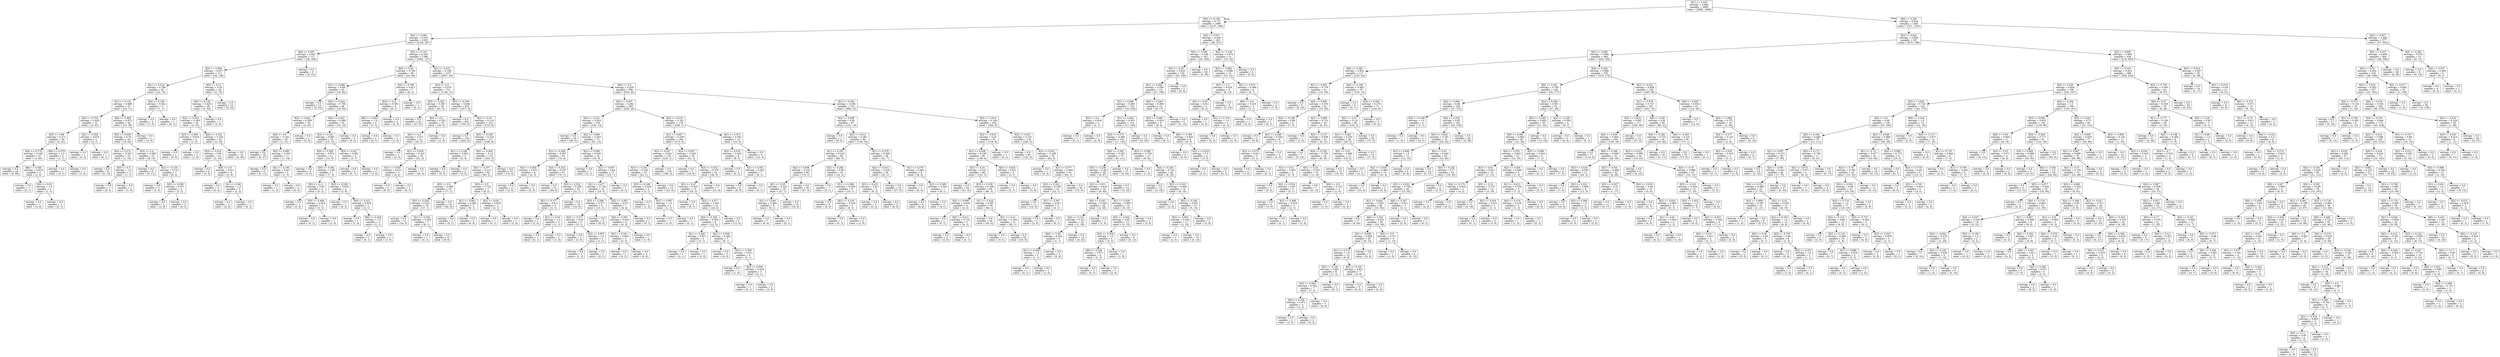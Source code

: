 digraph Tree {
node [shape=box] ;
0 [label="X[1] <= 0.529\nentropy = 0.969\nsamples = 2990\nvalue = [2884, 1899]"] ;
1 [label="X[5] <= 0.156\nentropy = 0.727\nsamples = 1686\nvalue = [2157, 548]"] ;
0 -> 1 [labeldistance=2.5, labelangle=45, headlabel="True"] ;
2 [label="X[4] <= 0.284\nentropy = 0.539\nsamples = 1503\nvalue = [2109, 297]"] ;
1 -> 2 ;
3 [label="X[6] <= 0.497\nentropy = 0.607\nsamples = 117\nvalue = [28, 160]"] ;
2 -> 3 ;
4 [label="X[5] <= 0.094\nentropy = 0.637\nsamples = 111\nvalue = [28, 146]"] ;
3 -> 4 ;
5 [label="X[1] <= 0.514\nentropy = 0.799\nsamples = 62\nvalue = [23, 72]"] ;
4 -> 5 ;
6 [label="X[1] <= 0.132\nentropy = 0.689\nsamples = 57\nvalue = [16, 71]"] ;
5 -> 6 ;
7 [label="X[3] <= 0.755\nentropy = 0.426\nsamples = 31\nvalue = [4, 42]"] ;
6 -> 7 ;
8 [label="X[5] <= 0.09\nentropy = 0.271\nsamples = 29\nvalue = [2, 41]"] ;
7 -> 8 ;
9 [label="X[4] <= 0.274\nentropy = 0.165\nsamples = 27\nvalue = [1, 40]"] ;
8 -> 9 ;
10 [label="entropy = 0.0\nsamples = 24\nvalue = [0, 38]"] ;
9 -> 10 ;
11 [label="X[6] <= 0.343\nentropy = 0.918\nsamples = 3\nvalue = [1, 2]"] ;
9 -> 11 ;
12 [label="entropy = 0.0\nsamples = 1\nvalue = [0, 1]"] ;
11 -> 12 ;
13 [label="X[5] <= 0.03\nentropy = 1.0\nsamples = 2\nvalue = [1, 1]"] ;
11 -> 13 ;
14 [label="entropy = 0.0\nsamples = 1\nvalue = [1, 0]"] ;
13 -> 14 ;
15 [label="entropy = 0.0\nsamples = 1\nvalue = [0, 1]"] ;
13 -> 15 ;
16 [label="X[6] <= 0.379\nentropy = 1.0\nsamples = 2\nvalue = [1, 1]"] ;
8 -> 16 ;
17 [label="entropy = 0.0\nsamples = 1\nvalue = [0, 1]"] ;
16 -> 17 ;
18 [label="entropy = 0.0\nsamples = 1\nvalue = [1, 0]"] ;
16 -> 18 ;
19 [label="X[2] <= 0.028\nentropy = 0.918\nsamples = 2\nvalue = [2, 1]"] ;
7 -> 19 ;
20 [label="entropy = 0.0\nsamples = 1\nvalue = [2, 0]"] ;
19 -> 20 ;
21 [label="entropy = 0.0\nsamples = 1\nvalue = [0, 1]"] ;
19 -> 21 ;
22 [label="X[6] <= 0.468\nentropy = 0.872\nsamples = 26\nvalue = [12, 29]"] ;
6 -> 22 ;
23 [label="X[5] <= 0.039\nentropy = 0.79\nsamples = 25\nvalue = [9, 29]"] ;
22 -> 23 ;
24 [label="X[4] <= 0.274\nentropy = 0.323\nsamples = 10\nvalue = [1, 16]"] ;
23 -> 24 ;
25 [label="entropy = 0.0\nsamples = 8\nvalue = [0, 15]"] ;
24 -> 25 ;
26 [label="X[0] <= 0.5\nentropy = 1.0\nsamples = 2\nvalue = [1, 1]"] ;
24 -> 26 ;
27 [label="entropy = 0.0\nsamples = 1\nvalue = [0, 1]"] ;
26 -> 27 ;
28 [label="entropy = 0.0\nsamples = 1\nvalue = [1, 0]"] ;
26 -> 28 ;
29 [label="X[3] <= 0.4\nentropy = 0.959\nsamples = 15\nvalue = [8, 13]"] ;
23 -> 29 ;
30 [label="entropy = 0.0\nsamples = 8\nvalue = [0, 11]"] ;
29 -> 30 ;
31 [label="X[1] <= 0.155\nentropy = 0.722\nsamples = 7\nvalue = [8, 2]"] ;
29 -> 31 ;
32 [label="entropy = 0.0\nsamples = 3\nvalue = [5, 0]"] ;
31 -> 32 ;
33 [label="X[5] <= 0.058\nentropy = 0.971\nsamples = 4\nvalue = [3, 2]"] ;
31 -> 33 ;
34 [label="entropy = 0.0\nsamples = 2\nvalue = [3, 0]"] ;
33 -> 34 ;
35 [label="entropy = 0.0\nsamples = 2\nvalue = [0, 2]"] ;
33 -> 35 ;
36 [label="entropy = 0.0\nsamples = 1\nvalue = [3, 0]"] ;
22 -> 36 ;
37 [label="X[4] <= 0.236\nentropy = 0.544\nsamples = 5\nvalue = [7, 1]"] ;
5 -> 37 ;
38 [label="entropy = 0.0\nsamples = 4\nvalue = [7, 0]"] ;
37 -> 38 ;
39 [label="entropy = 0.0\nsamples = 1\nvalue = [0, 1]"] ;
37 -> 39 ;
40 [label="X[5] <= 0.14\nentropy = 0.34\nsamples = 49\nvalue = [5, 74]"] ;
4 -> 40 ;
41 [label="X[5] <= 0.139\nentropy = 0.429\nsamples = 36\nvalue = [5, 52]"] ;
40 -> 41 ;
42 [label="X[2] <= 0.002\nentropy = 0.305\nsamples = 35\nvalue = [3, 52]"] ;
41 -> 42 ;
43 [label="X[3] <= 0.495\nentropy = 0.918\nsamples = 2\nvalue = [1, 2]"] ;
42 -> 43 ;
44 [label="entropy = 0.0\nsamples = 1\nvalue = [0, 2]"] ;
43 -> 44 ;
45 [label="entropy = 0.0\nsamples = 1\nvalue = [1, 0]"] ;
43 -> 45 ;
46 [label="X[6] <= 0.353\nentropy = 0.235\nsamples = 33\nvalue = [2, 50]"] ;
42 -> 46 ;
47 [label="X[2] <= 0.014\nentropy = 0.65\nsamples = 10\nvalue = [2, 10]"] ;
46 -> 47 ;
48 [label="entropy = 0.0\nsamples = 4\nvalue = [0, 4]"] ;
47 -> 48 ;
49 [label="X[0] <= 0.5\nentropy = 0.811\nsamples = 6\nvalue = [2, 6]"] ;
47 -> 49 ;
50 [label="entropy = 0.0\nsamples = 3\nvalue = [0, 4]"] ;
49 -> 50 ;
51 [label="X[1] <= 0.48\nentropy = 1.0\nsamples = 3\nvalue = [2, 2]"] ;
49 -> 51 ;
52 [label="entropy = 0.0\nsamples = 2\nvalue = [2, 0]"] ;
51 -> 52 ;
53 [label="entropy = 0.0\nsamples = 1\nvalue = [0, 2]"] ;
51 -> 53 ;
54 [label="entropy = 0.0\nsamples = 23\nvalue = [0, 40]"] ;
46 -> 54 ;
55 [label="entropy = 0.0\nsamples = 1\nvalue = [2, 0]"] ;
41 -> 55 ;
56 [label="entropy = 0.0\nsamples = 13\nvalue = [0, 22]"] ;
40 -> 56 ;
57 [label="entropy = 0.0\nsamples = 6\nvalue = [0, 14]"] ;
3 -> 57 ;
58 [label="X[5] <= 0.153\nentropy = 0.334\nsamples = 1386\nvalue = [2081, 137]"] ;
2 -> 58 ;
59 [label="X[6] <= 0.44\nentropy = 0.764\nsamples = 69\nvalue = [24, 84]"] ;
58 -> 59 ;
60 [label="X[1] <= 0.069\nentropy = 0.68\nsamples = 62\nvalue = [18, 82]"] ;
59 -> 60 ;
61 [label="entropy = 0.0\nsamples = 13\nvalue = [0, 23]"] ;
60 -> 61 ;
62 [label="X[2] <= 0.024\nentropy = 0.785\nsamples = 49\nvalue = [18, 59]"] ;
60 -> 62 ;
63 [label="X[3] <= 0.641\nentropy = 0.359\nsamples = 30\nvalue = [3, 41]"] ;
62 -> 63 ;
64 [label="X[0] <= 0.5\nentropy = 0.162\nsamples = 29\nvalue = [1, 41]"] ;
63 -> 64 ;
65 [label="entropy = 0.0\nsamples = 18\nvalue = [0, 27]"] ;
64 -> 65 ;
66 [label="X[5] <= 0.085\nentropy = 0.353\nsamples = 11\nvalue = [1, 14]"] ;
64 -> 66 ;
67 [label="entropy = 0.0\nsamples = 8\nvalue = [0, 11]"] ;
66 -> 67 ;
68 [label="X[1] <= 0.194\nentropy = 0.811\nsamples = 3\nvalue = [1, 3]"] ;
66 -> 68 ;
69 [label="entropy = 0.0\nsamples = 1\nvalue = [1, 0]"] ;
68 -> 69 ;
70 [label="entropy = 0.0\nsamples = 2\nvalue = [0, 3]"] ;
68 -> 70 ;
71 [label="entropy = 0.0\nsamples = 1\nvalue = [2, 0]"] ;
63 -> 71 ;
72 [label="X[6] <= 0.431\nentropy = 0.994\nsamples = 19\nvalue = [15, 18]"] ;
62 -> 72 ;
73 [label="X[3] <= 0.541\nentropy = 0.991\nsamples = 16\nvalue = [15, 12]"] ;
72 -> 73 ;
74 [label="X[5] <= 0.049\nentropy = 0.874\nsamples = 11\nvalue = [12, 5]"] ;
73 -> 74 ;
75 [label="entropy = 0.0\nsamples = 4\nvalue = [5, 0]"] ;
74 -> 75 ;
76 [label="X[6] <= 0.381\nentropy = 0.98\nsamples = 7\nvalue = [7, 5]"] ;
74 -> 76 ;
77 [label="X[5] <= 0.11\nentropy = 0.65\nsamples = 3\nvalue = [5, 1]"] ;
76 -> 77 ;
78 [label="entropy = 0.0\nsamples = 1\nvalue = [3, 0]"] ;
77 -> 78 ;
79 [label="X[3] <= 0.409\nentropy = 0.918\nsamples = 2\nvalue = [2, 1]"] ;
77 -> 79 ;
80 [label="entropy = 0.0\nsamples = 1\nvalue = [0, 1]"] ;
79 -> 80 ;
81 [label="entropy = 0.0\nsamples = 1\nvalue = [2, 0]"] ;
79 -> 81 ;
82 [label="X[2] <= 0.028\nentropy = 0.918\nsamples = 4\nvalue = [2, 4]"] ;
76 -> 82 ;
83 [label="entropy = 0.0\nsamples = 1\nvalue = [0, 3]"] ;
82 -> 83 ;
84 [label="X[6] <= 0.412\nentropy = 0.918\nsamples = 3\nvalue = [2, 1]"] ;
82 -> 84 ;
85 [label="entropy = 0.0\nsamples = 1\nvalue = [1, 0]"] ;
84 -> 85 ;
86 [label="X[6] <= 0.426\nentropy = 1.0\nsamples = 2\nvalue = [1, 1]"] ;
84 -> 86 ;
87 [label="entropy = 0.0\nsamples = 1\nvalue = [0, 1]"] ;
86 -> 87 ;
88 [label="entropy = 0.0\nsamples = 1\nvalue = [1, 0]"] ;
86 -> 88 ;
89 [label="X[3] <= 0.627\nentropy = 0.881\nsamples = 5\nvalue = [3, 7]"] ;
73 -> 89 ;
90 [label="entropy = 0.0\nsamples = 3\nvalue = [0, 7]"] ;
89 -> 90 ;
91 [label="entropy = 0.0\nsamples = 2\nvalue = [3, 0]"] ;
89 -> 91 ;
92 [label="entropy = 0.0\nsamples = 3\nvalue = [0, 6]"] ;
72 -> 92 ;
93 [label="X[4] <= 0.783\nentropy = 0.811\nsamples = 7\nvalue = [6, 2]"] ;
59 -> 93 ;
94 [label="X[3] <= 0.4\nentropy = 0.592\nsamples = 6\nvalue = [6, 1]"] ;
93 -> 94 ;
95 [label="X[6] <= 0.583\nentropy = 1.0\nsamples = 2\nvalue = [1, 1]"] ;
94 -> 95 ;
96 [label="entropy = 0.0\nsamples = 1\nvalue = [0, 1]"] ;
95 -> 96 ;
97 [label="entropy = 0.0\nsamples = 1\nvalue = [1, 0]"] ;
95 -> 97 ;
98 [label="entropy = 0.0\nsamples = 4\nvalue = [5, 0]"] ;
94 -> 98 ;
99 [label="entropy = 0.0\nsamples = 1\nvalue = [0, 1]"] ;
93 -> 99 ;
100 [label="X[1] <= 0.222\nentropy = 0.169\nsamples = 1317\nvalue = [2057, 53]"] ;
58 -> 100 ;
101 [label="X[2] <= 0.0\nentropy = 0.078\nsamples = 721\nvalue = [1138, 11]"] ;
100 -> 101 ;
102 [label="X[3] <= 0.182\nentropy = 0.387\nsamples = 45\nvalue = [61, 5]"] ;
101 -> 102 ;
103 [label="entropy = 0.0\nsamples = 20\nvalue = [27, 0]"] ;
102 -> 103 ;
104 [label="X[0] <= 0.5\nentropy = 0.552\nsamples = 25\nvalue = [34, 5]"] ;
102 -> 104 ;
105 [label="X[3] <= 0.2\nentropy = 0.571\nsamples = 23\nvalue = [32, 5]"] ;
104 -> 105 ;
106 [label="entropy = 0.0\nsamples = 1\nvalue = [0, 3]"] ;
105 -> 106 ;
107 [label="X[1] <= 0.004\nentropy = 0.323\nsamples = 22\nvalue = [32, 2]"] ;
105 -> 107 ;
108 [label="X[1] <= 0.003\nentropy = 0.811\nsamples = 5\nvalue = [6, 2]"] ;
107 -> 108 ;
109 [label="entropy = 0.0\nsamples = 4\nvalue = [6, 0]"] ;
108 -> 109 ;
110 [label="entropy = 0.0\nsamples = 1\nvalue = [0, 2]"] ;
108 -> 110 ;
111 [label="entropy = 0.0\nsamples = 17\nvalue = [26, 0]"] ;
107 -> 111 ;
112 [label="entropy = 0.0\nsamples = 2\nvalue = [2, 0]"] ;
104 -> 112 ;
113 [label="X[3] <= 0.159\nentropy = 0.049\nsamples = 676\nvalue = [1077, 6]"] ;
101 -> 113 ;
114 [label="entropy = 0.0\nsamples = 435\nvalue = [705, 0]"] ;
113 -> 114 ;
115 [label="X[2] <= 0.01\nentropy = 0.118\nsamples = 241\nvalue = [372, 6]"] ;
113 -> 115 ;
116 [label="entropy = 0.0\nsamples = 124\nvalue = [204, 0]"] ;
115 -> 116 ;
117 [label="X[3] <= 0.168\nentropy = 0.216\nsamples = 117\nvalue = [168, 6]"] ;
115 -> 117 ;
118 [label="X[1] <= 0.186\nentropy = 0.954\nsamples = 5\nvalue = [5, 3]"] ;
117 -> 118 ;
119 [label="entropy = 0.0\nsamples = 2\nvalue = [0, 3]"] ;
118 -> 119 ;
120 [label="entropy = 0.0\nsamples = 3\nvalue = [5, 0]"] ;
118 -> 120 ;
121 [label="X[3] <= 0.405\nentropy = 0.13\nsamples = 112\nvalue = [163, 3]"] ;
117 -> 121 ;
122 [label="X[3] <= 0.377\nentropy = 0.215\nsamples = 59\nvalue = [85, 3]"] ;
121 -> 122 ;
123 [label="X[0] <= 0.5\nentropy = 0.099\nsamples = 52\nvalue = [77, 1]"] ;
122 -> 123 ;
124 [label="X[3] <= 0.259\nentropy = 0.222\nsamples = 18\nvalue = [27, 1]"] ;
123 -> 124 ;
125 [label="entropy = 0.0\nsamples = 11\nvalue = [19, 0]"] ;
124 -> 125 ;
126 [label="X[1] <= 0.045\nentropy = 0.503\nsamples = 7\nvalue = [8, 1]"] ;
124 -> 126 ;
127 [label="entropy = 0.0\nsamples = 1\nvalue = [0, 1]"] ;
126 -> 127 ;
128 [label="entropy = 0.0\nsamples = 6\nvalue = [8, 0]"] ;
126 -> 128 ;
129 [label="entropy = 0.0\nsamples = 34\nvalue = [50, 0]"] ;
123 -> 129 ;
130 [label="X[0] <= 0.5\nentropy = 0.722\nsamples = 7\nvalue = [8, 2]"] ;
122 -> 130 ;
131 [label="X[1] <= 0.063\nentropy = 0.592\nsamples = 5\nvalue = [6, 1]"] ;
130 -> 131 ;
132 [label="entropy = 0.0\nsamples = 1\nvalue = [0, 1]"] ;
131 -> 132 ;
133 [label="entropy = 0.0\nsamples = 4\nvalue = [6, 0]"] ;
131 -> 133 ;
134 [label="X[2] <= 0.021\nentropy = 0.918\nsamples = 2\nvalue = [2, 1]"] ;
130 -> 134 ;
135 [label="entropy = 0.0\nsamples = 1\nvalue = [0, 1]"] ;
134 -> 135 ;
136 [label="entropy = 0.0\nsamples = 1\nvalue = [2, 0]"] ;
134 -> 136 ;
137 [label="entropy = 0.0\nsamples = 53\nvalue = [78, 0]"] ;
121 -> 137 ;
138 [label="X[0] <= 0.5\nentropy = 0.259\nsamples = 596\nvalue = [919, 42]"] ;
100 -> 138 ;
139 [label="X[2] <= 0.007\nentropy = 0.262\nsamples = 283\nvalue = [430, 20]"] ;
138 -> 139 ;
140 [label="X[3] <= 0.241\nentropy = 0.419\nsamples = 105\nvalue = [140, 13]"] ;
139 -> 140 ;
141 [label="entropy = 0.0\nsamples = 32\nvalue = [49, 0]"] ;
140 -> 141 ;
142 [label="X[2] <= 0.006\nentropy = 0.544\nsamples = 73\nvalue = [91, 13]"] ;
140 -> 142 ;
143 [label="X[1] <= 0.269\nentropy = 0.297\nsamples = 55\nvalue = [72, 4]"] ;
142 -> 143 ;
144 [label="X[2] <= 0.005\nentropy = 0.971\nsamples = 4\nvalue = [2, 3]"] ;
143 -> 144 ;
145 [label="entropy = 0.0\nsamples = 2\nvalue = [2, 0]"] ;
144 -> 145 ;
146 [label="entropy = 0.0\nsamples = 2\nvalue = [0, 3]"] ;
144 -> 146 ;
147 [label="X[3] <= 0.323\nentropy = 0.107\nsamples = 51\nvalue = [70, 1]"] ;
143 -> 147 ;
148 [label="entropy = 0.0\nsamples = 31\nvalue = [48, 0]"] ;
147 -> 148 ;
149 [label="X[3] <= 0.332\nentropy = 0.258\nsamples = 20\nvalue = [22, 1]"] ;
147 -> 149 ;
150 [label="X[1] <= 0.377\nentropy = 0.811\nsamples = 4\nvalue = [3, 1]"] ;
149 -> 150 ;
151 [label="entropy = 0.0\nsamples = 2\nvalue = [2, 0]"] ;
150 -> 151 ;
152 [label="X[1] <= 0.43\nentropy = 1.0\nsamples = 2\nvalue = [1, 1]"] ;
150 -> 152 ;
153 [label="entropy = 0.0\nsamples = 1\nvalue = [0, 1]"] ;
152 -> 153 ;
154 [label="entropy = 0.0\nsamples = 1\nvalue = [1, 0]"] ;
152 -> 154 ;
155 [label="entropy = 0.0\nsamples = 16\nvalue = [19, 0]"] ;
149 -> 155 ;
156 [label="X[2] <= 0.006\nentropy = 0.906\nsamples = 18\nvalue = [19, 9]"] ;
142 -> 156 ;
157 [label="entropy = 0.0\nsamples = 1\nvalue = [0, 2]"] ;
156 -> 157 ;
158 [label="X[2] <= 0.007\nentropy = 0.84\nsamples = 17\nvalue = [19, 7]"] ;
156 -> 158 ;
159 [label="X[1] <= 0.477\nentropy = 0.738\nsamples = 16\nvalue = [19, 5]"] ;
158 -> 159 ;
160 [label="X[3] <= 0.286\nentropy = 0.371\nsamples = 9\nvalue = [13, 1]"] ;
159 -> 160 ;
161 [label="X[3] <= 0.277\nentropy = 0.65\nsamples = 5\nvalue = [5, 1]"] ;
160 -> 161 ;
162 [label="entropy = 0.0\nsamples = 3\nvalue = [4, 0]"] ;
161 -> 162 ;
163 [label="X[2] <= 0.007\nentropy = 1.0\nsamples = 2\nvalue = [1, 1]"] ;
161 -> 163 ;
164 [label="entropy = 0.0\nsamples = 1\nvalue = [1, 0]"] ;
163 -> 164 ;
165 [label="entropy = 0.0\nsamples = 1\nvalue = [0, 1]"] ;
163 -> 165 ;
166 [label="entropy = 0.0\nsamples = 4\nvalue = [8, 0]"] ;
160 -> 166 ;
167 [label="X[2] <= 0.007\nentropy = 0.971\nsamples = 7\nvalue = [6, 4]"] ;
159 -> 167 ;
168 [label="X[2] <= 0.007\nentropy = 0.918\nsamples = 6\nvalue = [6, 3]"] ;
167 -> 168 ;
169 [label="X[3] <= 0.341\nentropy = 0.954\nsamples = 5\nvalue = [5, 3]"] ;
168 -> 169 ;
170 [label="entropy = 0.0\nsamples = 1\nvalue = [0, 3]"] ;
169 -> 170 ;
171 [label="entropy = 0.0\nsamples = 4\nvalue = [5, 0]"] ;
169 -> 171 ;
172 [label="entropy = 0.0\nsamples = 1\nvalue = [1, 0]"] ;
168 -> 172 ;
173 [label="entropy = 0.0\nsamples = 1\nvalue = [0, 1]"] ;
167 -> 173 ;
174 [label="entropy = 0.0\nsamples = 1\nvalue = [0, 2]"] ;
158 -> 174 ;
175 [label="X[2] <= 0.019\nentropy = 0.161\nsamples = 178\nvalue = [290, 7]"] ;
139 -> 175 ;
176 [label="X[1] <= 0.467\nentropy = 0.109\nsamples = 164\nvalue = [272, 4]"] ;
175 -> 176 ;
177 [label="X[2] <= 0.007\nentropy = 0.042\nsamples = 135\nvalue = [220, 1]"] ;
176 -> 177 ;
178 [label="X[3] <= 0.182\nentropy = 0.242\nsamples = 16\nvalue = [24, 1]"] ;
177 -> 178 ;
179 [label="X[3] <= 0.168\nentropy = 0.918\nsamples = 3\nvalue = [2, 1]"] ;
178 -> 179 ;
180 [label="entropy = 0.0\nsamples = 1\nvalue = [1, 0]"] ;
179 -> 180 ;
181 [label="X[2] <= 0.007\nentropy = 1.0\nsamples = 2\nvalue = [1, 1]"] ;
179 -> 181 ;
182 [label="entropy = 0.0\nsamples = 1\nvalue = [1, 0]"] ;
181 -> 182 ;
183 [label="entropy = 0.0\nsamples = 1\nvalue = [0, 1]"] ;
181 -> 183 ;
184 [label="entropy = 0.0\nsamples = 13\nvalue = [22, 0]"] ;
178 -> 184 ;
185 [label="entropy = 0.0\nsamples = 119\nvalue = [196, 0]"] ;
177 -> 185 ;
186 [label="X[2] <= 0.007\nentropy = 0.305\nsamples = 29\nvalue = [52, 3]"] ;
176 -> 186 ;
187 [label="entropy = 0.0\nsamples = 7\nvalue = [14, 0]"] ;
186 -> 187 ;
188 [label="X[3] <= 0.432\nentropy = 0.378\nsamples = 22\nvalue = [38, 3]"] ;
186 -> 188 ;
189 [label="X[1] <= 0.47\nentropy = 0.503\nsamples = 15\nvalue = [24, 3]"] ;
188 -> 189 ;
190 [label="entropy = 0.0\nsamples = 1\nvalue = [0, 1]"] ;
189 -> 190 ;
191 [label="X[3] <= 0.377\nentropy = 0.391\nsamples = 14\nvalue = [24, 2]"] ;
189 -> 191 ;
192 [label="X[3] <= 0.355\nentropy = 0.592\nsamples = 9\nvalue = [12, 2]"] ;
191 -> 192 ;
193 [label="X[1] <= 0.482\nentropy = 0.811\nsamples = 2\nvalue = [3, 1]"] ;
192 -> 193 ;
194 [label="entropy = 0.0\nsamples = 1\nvalue = [0, 1]"] ;
193 -> 194 ;
195 [label="entropy = 0.0\nsamples = 1\nvalue = [3, 0]"] ;
193 -> 195 ;
196 [label="X[2] <= 0.008\nentropy = 0.469\nsamples = 7\nvalue = [9, 1]"] ;
192 -> 196 ;
197 [label="entropy = 0.0\nsamples = 3\nvalue = [6, 0]"] ;
196 -> 197 ;
198 [label="X[3] <= 0.368\nentropy = 0.811\nsamples = 4\nvalue = [3, 1]"] ;
196 -> 198 ;
199 [label="entropy = 0.0\nsamples = 1\nvalue = [1, 0]"] ;
198 -> 199 ;
200 [label="X[2] <= 0.009\nentropy = 0.918\nsamples = 3\nvalue = [2, 1]"] ;
198 -> 200 ;
201 [label="entropy = 0.0\nsamples = 1\nvalue = [0, 1]"] ;
200 -> 201 ;
202 [label="entropy = 0.0\nsamples = 2\nvalue = [2, 0]"] ;
200 -> 202 ;
203 [label="entropy = 0.0\nsamples = 5\nvalue = [12, 0]"] ;
191 -> 203 ;
204 [label="entropy = 0.0\nsamples = 7\nvalue = [14, 0]"] ;
188 -> 204 ;
205 [label="X[1] <= 0.373\nentropy = 0.592\nsamples = 14\nvalue = [18, 3]"] ;
175 -> 205 ;
206 [label="X[2] <= 0.019\nentropy = 0.845\nsamples = 8\nvalue = [8, 3]"] ;
205 -> 206 ;
207 [label="entropy = 0.0\nsamples = 1\nvalue = [0, 2]"] ;
206 -> 207 ;
208 [label="X[1] <= 0.353\nentropy = 0.503\nsamples = 7\nvalue = [8, 1]"] ;
206 -> 208 ;
209 [label="entropy = 0.0\nsamples = 6\nvalue = [8, 0]"] ;
208 -> 209 ;
210 [label="entropy = 0.0\nsamples = 1\nvalue = [0, 1]"] ;
208 -> 210 ;
211 [label="entropy = 0.0\nsamples = 6\nvalue = [10, 0]"] ;
205 -> 211 ;
212 [label="X[1] <= 0.292\nentropy = 0.256\nsamples = 313\nvalue = [489, 22]"] ;
138 -> 212 ;
213 [label="X[2] <= 0.006\nentropy = 0.45\nsamples = 87\nvalue = [125, 13]"] ;
212 -> 213 ;
214 [label="entropy = 0.0\nsamples = 1\nvalue = [0, 3]"] ;
213 -> 214 ;
215 [label="X[2] <= 0.012\nentropy = 0.381\nsamples = 86\nvalue = [125, 10]"] ;
213 -> 215 ;
216 [label="X[1] <= 0.283\nentropy = 0.216\nsamples = 58\nvalue = [84, 3]"] ;
215 -> 216 ;
217 [label="X[2] <= 0.008\nentropy = 0.102\nsamples = 48\nvalue = [74, 1]"] ;
216 -> 217 ;
218 [label="X[1] <= 0.25\nentropy = 0.222\nsamples = 18\nvalue = [27, 1]"] ;
217 -> 218 ;
219 [label="X[1] <= 0.249\nentropy = 0.469\nsamples = 8\nvalue = [9, 1]"] ;
218 -> 219 ;
220 [label="entropy = 0.0\nsamples = 7\nvalue = [9, 0]"] ;
219 -> 220 ;
221 [label="entropy = 0.0\nsamples = 1\nvalue = [0, 1]"] ;
219 -> 221 ;
222 [label="entropy = 0.0\nsamples = 10\nvalue = [18, 0]"] ;
218 -> 222 ;
223 [label="entropy = 0.0\nsamples = 30\nvalue = [47, 0]"] ;
217 -> 223 ;
224 [label="X[1] <= 0.284\nentropy = 0.65\nsamples = 10\nvalue = [10, 2]"] ;
216 -> 224 ;
225 [label="entropy = 0.0\nsamples = 1\nvalue = [0, 1]"] ;
224 -> 225 ;
226 [label="X[1] <= 0.288\nentropy = 0.439\nsamples = 9\nvalue = [10, 1]"] ;
224 -> 226 ;
227 [label="entropy = 0.0\nsamples = 6\nvalue = [8, 0]"] ;
226 -> 227 ;
228 [label="X[3] <= 0.218\nentropy = 0.918\nsamples = 3\nvalue = [2, 1]"] ;
226 -> 228 ;
229 [label="entropy = 0.0\nsamples = 1\nvalue = [0, 1]"] ;
228 -> 229 ;
230 [label="entropy = 0.0\nsamples = 2\nvalue = [2, 0]"] ;
228 -> 230 ;
231 [label="X[1] <= 0.276\nentropy = 0.599\nsamples = 28\nvalue = [41, 7]"] ;
215 -> 231 ;
232 [label="X[2] <= 0.014\nentropy = 0.316\nsamples = 20\nvalue = [33, 2]"] ;
231 -> 232 ;
233 [label="X[3] <= 0.223\nentropy = 0.811\nsamples = 5\nvalue = [6, 2]"] ;
232 -> 233 ;
234 [label="entropy = 0.0\nsamples = 2\nvalue = [0, 2]"] ;
233 -> 234 ;
235 [label="entropy = 0.0\nsamples = 3\nvalue = [6, 0]"] ;
233 -> 235 ;
236 [label="entropy = 0.0\nsamples = 15\nvalue = [27, 0]"] ;
232 -> 236 ;
237 [label="X[1] <= 0.278\nentropy = 0.961\nsamples = 8\nvalue = [8, 5]"] ;
231 -> 237 ;
238 [label="entropy = 0.0\nsamples = 1\nvalue = [0, 4]"] ;
237 -> 238 ;
239 [label="X[1] <= 0.289\nentropy = 0.503\nsamples = 7\nvalue = [8, 1]"] ;
237 -> 239 ;
240 [label="entropy = 0.0\nsamples = 6\nvalue = [8, 0]"] ;
239 -> 240 ;
241 [label="entropy = 0.0\nsamples = 1\nvalue = [0, 1]"] ;
239 -> 241 ;
242 [label="X[2] <= 0.014\nentropy = 0.164\nsamples = 226\nvalue = [364, 9]"] ;
212 -> 242 ;
243 [label="X[2] <= 0.014\nentropy = 0.25\nsamples = 91\nvalue = [138, 6]"] ;
242 -> 243 ;
244 [label="X[1] <= 0.508\nentropy = 0.185\nsamples = 90\nvalue = [138, 4]"] ;
243 -> 244 ;
245 [label="X[3] <= 0.25\nentropy = 0.151\nsamples = 88\nvalue = [135, 3]"] ;
244 -> 245 ;
246 [label="entropy = 0.0\nsamples = 24\nvalue = [41, 0]"] ;
245 -> 246 ;
247 [label="X[3] <= 0.259\nentropy = 0.199\nsamples = 64\nvalue = [94, 3]"] ;
245 -> 247 ;
248 [label="X[2] <= 0.008\nentropy = 0.918\nsamples = 4\nvalue = [4, 2]"] ;
247 -> 248 ;
249 [label="entropy = 0.0\nsamples = 1\nvalue = [0, 1]"] ;
248 -> 249 ;
250 [label="X[2] <= 0.011\nentropy = 0.722\nsamples = 3\nvalue = [4, 1]"] ;
248 -> 250 ;
251 [label="entropy = 0.0\nsamples = 2\nvalue = [4, 0]"] ;
250 -> 251 ;
252 [label="entropy = 0.0\nsamples = 1\nvalue = [0, 1]"] ;
250 -> 252 ;
253 [label="X[1] <= 0.418\nentropy = 0.087\nsamples = 60\nvalue = [90, 1]"] ;
247 -> 253 ;
254 [label="entropy = 0.0\nsamples = 39\nvalue = [55, 0]"] ;
253 -> 254 ;
255 [label="X[1] <= 0.42\nentropy = 0.183\nsamples = 21\nvalue = [35, 1]"] ;
253 -> 255 ;
256 [label="entropy = 0.0\nsamples = 1\nvalue = [0, 1]"] ;
255 -> 256 ;
257 [label="entropy = 0.0\nsamples = 20\nvalue = [35, 0]"] ;
255 -> 257 ;
258 [label="X[3] <= 0.432\nentropy = 0.811\nsamples = 2\nvalue = [3, 1]"] ;
244 -> 258 ;
259 [label="entropy = 0.0\nsamples = 1\nvalue = [0, 1]"] ;
258 -> 259 ;
260 [label="entropy = 0.0\nsamples = 1\nvalue = [3, 0]"] ;
258 -> 260 ;
261 [label="entropy = 0.0\nsamples = 1\nvalue = [0, 2]"] ;
243 -> 261 ;
262 [label="X[2] <= 0.021\nentropy = 0.101\nsamples = 135\nvalue = [226, 3]"] ;
242 -> 262 ;
263 [label="entropy = 0.0\nsamples = 80\nvalue = [132, 0]"] ;
262 -> 263 ;
264 [label="X[2] <= 0.021\nentropy = 0.199\nsamples = 55\nvalue = [94, 3]"] ;
262 -> 264 ;
265 [label="entropy = 0.0\nsamples = 1\nvalue = [0, 2]"] ;
264 -> 265 ;
266 [label="X[1] <= 0.377\nentropy = 0.084\nsamples = 54\nvalue = [94, 1]"] ;
264 -> 266 ;
267 [label="X[3] <= 0.323\nentropy = 0.258\nsamples = 14\nvalue = [22, 1]"] ;
266 -> 267 ;
268 [label="entropy = 0.0\nsamples = 11\nvalue = [19, 0]"] ;
267 -> 268 ;
269 [label="X[1] <= 0.367\nentropy = 0.811\nsamples = 3\nvalue = [3, 1]"] ;
267 -> 269 ;
270 [label="entropy = 0.0\nsamples = 2\nvalue = [3, 0]"] ;
269 -> 270 ;
271 [label="entropy = 0.0\nsamples = 1\nvalue = [0, 1]"] ;
269 -> 271 ;
272 [label="entropy = 0.0\nsamples = 40\nvalue = [72, 0]"] ;
266 -> 272 ;
273 [label="X[2] <= 0.037\nentropy = 0.636\nsamples = 183\nvalue = [48, 251]"] ;
1 -> 273 ;
274 [label="X[5] <= 0.264\nentropy = 0.546\nsamples = 162\nvalue = [33, 229]"] ;
273 -> 274 ;
275 [label="X[5] <= 0.26\nentropy = 0.622\nsamples = 134\nvalue = [33, 180]"] ;
274 -> 275 ;
276 [label="X[1] <= 0.495\nentropy = 0.559\nsamples = 131\nvalue = [27, 180]"] ;
275 -> 276 ;
277 [label="X[1] <= 0.006\nentropy = 0.483\nsamples = 116\nvalue = [19, 163]"] ;
276 -> 277 ;
278 [label="X[3] <= 0.5\nentropy = 0.918\nsamples = 2\nvalue = [2, 1]"] ;
277 -> 278 ;
279 [label="entropy = 0.0\nsamples = 1\nvalue = [0, 1]"] ;
278 -> 279 ;
280 [label="entropy = 0.0\nsamples = 1\nvalue = [2, 0]"] ;
278 -> 280 ;
281 [label="X[1] <= 0.463\nentropy = 0.453\nsamples = 114\nvalue = [17, 162]"] ;
277 -> 281 ;
282 [label="X[3] <= 0.573\nentropy = 0.489\nsamples = 102\nvalue = [17, 143]"] ;
281 -> 282 ;
283 [label="X[4] <= 0.292\nentropy = 0.355\nsamples = 75\nvalue = [8, 111]"] ;
282 -> 283 ;
284 [label="X[5] <= 0.236\nentropy = 0.49\nsamples = 48\nvalue = [8, 67]"] ;
283 -> 284 ;
285 [label="X[2] <= 0.011\nentropy = 0.619\nsamples = 34\nvalue = [8, 44]"] ;
284 -> 285 ;
286 [label="X[6] <= 0.541\nentropy = 0.345\nsamples = 20\nvalue = [2, 29]"] ;
285 -> 286 ;
287 [label="X[4] <= 0.123\nentropy = 0.211\nsamples = 19\nvalue = [1, 29]"] ;
286 -> 287 ;
288 [label="X[6] <= 0.36\nentropy = 0.544\nsamples = 6\nvalue = [1, 7]"] ;
287 -> 288 ;
289 [label="X[1] <= 0.009\nentropy = 1.0\nsamples = 2\nvalue = [1, 1]"] ;
288 -> 289 ;
290 [label="entropy = 0.0\nsamples = 1\nvalue = [0, 1]"] ;
289 -> 290 ;
291 [label="entropy = 0.0\nsamples = 1\nvalue = [1, 0]"] ;
289 -> 291 ;
292 [label="entropy = 0.0\nsamples = 4\nvalue = [0, 6]"] ;
288 -> 292 ;
293 [label="entropy = 0.0\nsamples = 13\nvalue = [0, 22]"] ;
287 -> 293 ;
294 [label="entropy = 0.0\nsamples = 1\nvalue = [1, 0]"] ;
286 -> 294 ;
295 [label="X[1] <= 0.459\nentropy = 0.863\nsamples = 14\nvalue = [6, 15]"] ;
285 -> 295 ;
296 [label="X[3] <= 0.364\nentropy = 0.65\nsamples = 13\nvalue = [3, 15]"] ;
295 -> 296 ;
297 [label="X[3] <= 0.336\nentropy = 1.0\nsamples = 5\nvalue = [3, 3]"] ;
296 -> 297 ;
298 [label="X[6] <= 0.426\nentropy = 0.971\nsamples = 4\nvalue = [2, 3]"] ;
297 -> 298 ;
299 [label="entropy = 0.0\nsamples = 3\nvalue = [0, 3]"] ;
298 -> 299 ;
300 [label="entropy = 0.0\nsamples = 1\nvalue = [2, 0]"] ;
298 -> 300 ;
301 [label="entropy = 0.0\nsamples = 1\nvalue = [1, 0]"] ;
297 -> 301 ;
302 [label="entropy = 0.0\nsamples = 8\nvalue = [0, 12]"] ;
296 -> 302 ;
303 [label="entropy = 0.0\nsamples = 1\nvalue = [3, 0]"] ;
295 -> 303 ;
304 [label="entropy = 0.0\nsamples = 14\nvalue = [0, 23]"] ;
284 -> 304 ;
305 [label="entropy = 0.0\nsamples = 27\nvalue = [0, 44]"] ;
283 -> 305 ;
306 [label="X[3] <= 0.586\nentropy = 0.759\nsamples = 27\nvalue = [9, 32]"] ;
282 -> 306 ;
307 [label="entropy = 0.0\nsamples = 1\nvalue = [1, 0]"] ;
306 -> 307 ;
308 [label="X[4] <= 0.245\nentropy = 0.722\nsamples = 26\nvalue = [8, 32]"] ;
306 -> 308 ;
309 [label="entropy = 0.0\nsamples = 12\nvalue = [0, 18]"] ;
308 -> 309 ;
310 [label="X[5] <= 0.163\nentropy = 0.946\nsamples = 14\nvalue = [8, 14]"] ;
308 -> 310 ;
311 [label="entropy = 0.0\nsamples = 1\nvalue = [3, 0]"] ;
310 -> 311 ;
312 [label="X[5] <= 0.248\nentropy = 0.831\nsamples = 13\nvalue = [5, 14]"] ;
310 -> 312 ;
313 [label="X[2] <= 0.004\nentropy = 0.544\nsamples = 11\nvalue = [2, 14]"] ;
312 -> 313 ;
314 [label="entropy = 0.0\nsamples = 1\nvalue = [2, 0]"] ;
313 -> 314 ;
315 [label="entropy = 0.0\nsamples = 10\nvalue = [0, 14]"] ;
313 -> 315 ;
316 [label="entropy = 0.0\nsamples = 2\nvalue = [3, 0]"] ;
312 -> 316 ;
317 [label="entropy = 0.0\nsamples = 12\nvalue = [0, 19]"] ;
281 -> 317 ;
318 [label="X[4] <= 0.264\nentropy = 0.904\nsamples = 15\nvalue = [8, 17]"] ;
276 -> 318 ;
319 [label="X[3] <= 0.386\nentropy = 0.918\nsamples = 9\nvalue = [8, 4]"] ;
318 -> 319 ;
320 [label="entropy = 0.0\nsamples = 1\nvalue = [0, 1]"] ;
319 -> 320 ;
321 [label="X[6] <= 0.385\nentropy = 0.845\nsamples = 8\nvalue = [8, 3]"] ;
319 -> 321 ;
322 [label="entropy = 0.0\nsamples = 4\nvalue = [5, 0]"] ;
321 -> 322 ;
323 [label="X[2] <= 0.019\nentropy = 1.0\nsamples = 4\nvalue = [3, 3]"] ;
321 -> 323 ;
324 [label="entropy = 0.0\nsamples = 1\nvalue = [3, 0]"] ;
323 -> 324 ;
325 [label="entropy = 0.0\nsamples = 3\nvalue = [0, 3]"] ;
323 -> 325 ;
326 [label="entropy = 0.0\nsamples = 6\nvalue = [0, 13]"] ;
318 -> 326 ;
327 [label="entropy = 0.0\nsamples = 3\nvalue = [6, 0]"] ;
275 -> 327 ;
328 [label="entropy = 0.0\nsamples = 28\nvalue = [0, 49]"] ;
274 -> 328 ;
329 [label="X[2] <= 0.134\nentropy = 0.974\nsamples = 21\nvalue = [15, 22]"] ;
273 -> 329 ;
330 [label="X[2] <= 0.064\nentropy = 0.996\nsamples = 15\nvalue = [15, 13]"] ;
329 -> 330 ;
331 [label="X[5] <= 0.2\nentropy = 0.918\nsamples = 9\nvalue = [6, 12]"] ;
330 -> 331 ;
332 [label="X[2] <= 0.04\nentropy = 0.811\nsamples = 3\nvalue = [6, 2]"] ;
331 -> 332 ;
333 [label="entropy = 0.0\nsamples = 1\nvalue = [4, 0]"] ;
332 -> 333 ;
334 [label="X[1] <= 0.319\nentropy = 1.0\nsamples = 2\nvalue = [2, 2]"] ;
332 -> 334 ;
335 [label="entropy = 0.0\nsamples = 1\nvalue = [0, 2]"] ;
334 -> 335 ;
336 [label="entropy = 0.0\nsamples = 1\nvalue = [2, 0]"] ;
334 -> 336 ;
337 [label="entropy = 0.0\nsamples = 6\nvalue = [0, 10]"] ;
331 -> 337 ;
338 [label="X[1] <= 0.074\nentropy = 0.469\nsamples = 6\nvalue = [9, 1]"] ;
330 -> 338 ;
339 [label="X[6] <= 0.4\nentropy = 0.918\nsamples = 2\nvalue = [2, 1]"] ;
338 -> 339 ;
340 [label="entropy = 0.0\nsamples = 1\nvalue = [2, 0]"] ;
339 -> 340 ;
341 [label="entropy = 0.0\nsamples = 1\nvalue = [0, 1]"] ;
339 -> 341 ;
342 [label="entropy = 0.0\nsamples = 4\nvalue = [7, 0]"] ;
338 -> 342 ;
343 [label="entropy = 0.0\nsamples = 6\nvalue = [0, 9]"] ;
329 -> 343 ;
344 [label="X[6] <= 0.391\nentropy = 0.934\nsamples = 1304\nvalue = [727, 1351]"] ;
0 -> 344 [labeldistance=2.5, labelangle=-45, headlabel="False"] ;
345 [label="X[3] <= 0.641\nentropy = 0.995\nsamples = 927\nvalue = [670, 798]"] ;
344 -> 345 ;
346 [label="X[3] <= 0.486\nentropy = 0.984\nsamples = 493\nvalue = [454, 336]"] ;
345 -> 346 ;
347 [label="X[6] <= 0.381\nentropy = 0.902\nsamples = 117\nvalue = [135, 63]"] ;
346 -> 347 ;
348 [label="X[1] <= 0.555\nentropy = 0.779\nsamples = 41\nvalue = [15, 50]"] ;
347 -> 348 ;
349 [label="entropy = 0.0\nsamples = 9\nvalue = [0, 14]"] ;
348 -> 349 ;
350 [label="X[5] <= 0.095\nentropy = 0.874\nsamples = 32\nvalue = [15, 36]"] ;
348 -> 350 ;
351 [label="X[4] <= 0.198\nentropy = 0.98\nsamples = 8\nvalue = [7, 5]"] ;
350 -> 351 ;
352 [label="entropy = 0.0\nsamples = 2\nvalue = [0, 4]"] ;
351 -> 352 ;
353 [label="X[3] <= 0.468\nentropy = 0.544\nsamples = 6\nvalue = [7, 1]"] ;
351 -> 353 ;
354 [label="X[1] <= 0.576\nentropy = 0.811\nsamples = 3\nvalue = [3, 1]"] ;
353 -> 354 ;
355 [label="entropy = 0.0\nsamples = 2\nvalue = [3, 0]"] ;
354 -> 355 ;
356 [label="entropy = 0.0\nsamples = 1\nvalue = [0, 1]"] ;
354 -> 356 ;
357 [label="entropy = 0.0\nsamples = 3\nvalue = [4, 0]"] ;
353 -> 357 ;
358 [label="X[2] <= 0.008\nentropy = 0.732\nsamples = 24\nvalue = [8, 31]"] ;
350 -> 358 ;
359 [label="entropy = 0.0\nsamples = 1\nvalue = [2, 0]"] ;
358 -> 359 ;
360 [label="X[5] <= 0.137\nentropy = 0.639\nsamples = 23\nvalue = [6, 31]"] ;
358 -> 360 ;
361 [label="entropy = 0.0\nsamples = 7\nvalue = [0, 12]"] ;
360 -> 361 ;
362 [label="X[4] <= 0.236\nentropy = 0.795\nsamples = 16\nvalue = [6, 19]"] ;
360 -> 362 ;
363 [label="X[2] <= 0.01\nentropy = 0.954\nsamples = 6\nvalue = [5, 3]"] ;
362 -> 363 ;
364 [label="entropy = 0.0\nsamples = 1\nvalue = [0, 2]"] ;
363 -> 364 ;
365 [label="X[2] <= 0.016\nentropy = 0.65\nsamples = 5\nvalue = [5, 1]"] ;
363 -> 365 ;
366 [label="entropy = 0.0\nsamples = 3\nvalue = [3, 0]"] ;
365 -> 366 ;
367 [label="X[3] <= 0.468\nentropy = 0.918\nsamples = 2\nvalue = [2, 1]"] ;
365 -> 367 ;
368 [label="entropy = 0.0\nsamples = 1\nvalue = [0, 1]"] ;
367 -> 368 ;
369 [label="entropy = 0.0\nsamples = 1\nvalue = [2, 0]"] ;
367 -> 369 ;
370 [label="X[5] <= 0.24\nentropy = 0.323\nsamples = 10\nvalue = [1, 16]"] ;
362 -> 370 ;
371 [label="entropy = 0.0\nsamples = 7\nvalue = [0, 12]"] ;
370 -> 371 ;
372 [label="X[0] <= 0.5\nentropy = 0.722\nsamples = 3\nvalue = [1, 4]"] ;
370 -> 372 ;
373 [label="entropy = 0.0\nsamples = 1\nvalue = [1, 0]"] ;
372 -> 373 ;
374 [label="entropy = 0.0\nsamples = 2\nvalue = [0, 4]"] ;
372 -> 374 ;
375 [label="X[4] <= 0.198\nentropy = 0.462\nsamples = 76\nvalue = [120, 13]"] ;
347 -> 375 ;
376 [label="entropy = 0.0\nsamples = 5\nvalue = [0, 7]"] ;
375 -> 376 ;
377 [label="X[4] <= 0.294\nentropy = 0.276\nsamples = 71\nvalue = [120, 6]"] ;
375 -> 377 ;
378 [label="X[2] <= 0.01\nentropy = 0.121\nsamples = 68\nvalue = [120, 2]"] ;
377 -> 378 ;
379 [label="X[1] <= 0.581\nentropy = 0.254\nsamples = 28\nvalue = [45, 2]"] ;
378 -> 379 ;
380 [label="X[2] <= 0.01\nentropy = 0.469\nsamples = 13\nvalue = [18, 2]"] ;
379 -> 380 ;
381 [label="entropy = 0.0\nsamples = 12\nvalue = [18, 0]"] ;
380 -> 381 ;
382 [label="entropy = 0.0\nsamples = 1\nvalue = [0, 2]"] ;
380 -> 382 ;
383 [label="entropy = 0.0\nsamples = 15\nvalue = [27, 0]"] ;
379 -> 383 ;
384 [label="entropy = 0.0\nsamples = 40\nvalue = [75, 0]"] ;
378 -> 384 ;
385 [label="entropy = 0.0\nsamples = 3\nvalue = [0, 4]"] ;
377 -> 385 ;
386 [label="X[4] <= 0.284\nentropy = 0.996\nsamples = 376\nvalue = [319, 273]"] ;
346 -> 386 ;
387 [label="X[6] <= 0.361\nentropy = 0.785\nsamples = 146\nvalue = [54, 177]"] ;
386 -> 387 ;
388 [label="X[4] <= 0.066\nentropy = 0.66\nsamples = 104\nvalue = [27, 131]"] ;
387 -> 388 ;
389 [label="X[5] <= 0.198\nentropy = 1.0\nsamples = 2\nvalue = [1, 1]"] ;
388 -> 389 ;
390 [label="entropy = 0.0\nsamples = 1\nvalue = [1, 0]"] ;
389 -> 390 ;
391 [label="entropy = 0.0\nsamples = 1\nvalue = [0, 1]"] ;
389 -> 391 ;
392 [label="X[5] <= 0.232\nentropy = 0.65\nsamples = 102\nvalue = [26, 130]"] ;
388 -> 392 ;
393 [label="X[5] <= 0.034\nentropy = 0.761\nsamples = 76\nvalue = [26, 92]"] ;
392 -> 393 ;
394 [label="X[1] <= 0.695\nentropy = 1.0\nsamples = 13\nvalue = [10, 10]"] ;
393 -> 394 ;
395 [label="X[2] <= 0.026\nentropy = 0.863\nsamples = 10\nvalue = [10, 4]"] ;
394 -> 395 ;
396 [label="entropy = 0.0\nsamples = 7\nvalue = [10, 0]"] ;
395 -> 396 ;
397 [label="entropy = 0.0\nsamples = 3\nvalue = [0, 4]"] ;
395 -> 397 ;
398 [label="entropy = 0.0\nsamples = 3\nvalue = [0, 6]"] ;
394 -> 398 ;
399 [label="X[2] <= 0.01\nentropy = 0.642\nsamples = 63\nvalue = [16, 82]"] ;
393 -> 399 ;
400 [label="entropy = 0.0\nsamples = 12\nvalue = [0, 27]"] ;
399 -> 400 ;
401 [label="X[5] <= 0.228\nentropy = 0.77\nsamples = 51\nvalue = [16, 55]"] ;
399 -> 401 ;
402 [label="X[3] <= 0.632\nentropy = 0.704\nsamples = 49\nvalue = [13, 55]"] ;
401 -> 402 ;
403 [label="X[1] <= 0.645\nentropy = 0.625\nsamples = 46\nvalue = [10, 54]"] ;
402 -> 403 ;
404 [label="entropy = 0.0\nsamples = 17\nvalue = [0, 26]"] ;
403 -> 404 ;
405 [label="X[6] <= 0.352\nentropy = 0.831\nsamples = 29\nvalue = [10, 28]"] ;
403 -> 405 ;
406 [label="X[3] <= 0.609\nentropy = 0.954\nsamples = 20\nvalue = [9, 15]"] ;
405 -> 406 ;
407 [label="X[1] <= 0.715\nentropy = 1.0\nsamples = 15\nvalue = [9, 9]"] ;
406 -> 407 ;
408 [label="X[5] <= 0.159\nentropy = 0.881\nsamples = 8\nvalue = [7, 3]"] ;
407 -> 408 ;
409 [label="X[3] <= 0.564\nentropy = 0.764\nsamples = 7\nvalue = [7, 2]"] ;
408 -> 409 ;
410 [label="X[4] <= 0.189\nentropy = 0.971\nsamples = 4\nvalue = [3, 2]"] ;
409 -> 410 ;
411 [label="entropy = 0.0\nsamples = 2\nvalue = [3, 0]"] ;
410 -> 411 ;
412 [label="entropy = 0.0\nsamples = 2\nvalue = [0, 2]"] ;
410 -> 412 ;
413 [label="entropy = 0.0\nsamples = 3\nvalue = [4, 0]"] ;
409 -> 413 ;
414 [label="entropy = 0.0\nsamples = 1\nvalue = [0, 1]"] ;
408 -> 414 ;
415 [label="X[5] <= 0.191\nentropy = 0.811\nsamples = 7\nvalue = [2, 6]"] ;
407 -> 415 ;
416 [label="entropy = 0.0\nsamples = 5\nvalue = [0, 6]"] ;
415 -> 416 ;
417 [label="entropy = 0.0\nsamples = 2\nvalue = [2, 0]"] ;
415 -> 417 ;
418 [label="entropy = 0.0\nsamples = 5\nvalue = [0, 6]"] ;
406 -> 418 ;
419 [label="X[0] <= 0.5\nentropy = 0.371\nsamples = 9\nvalue = [1, 13]"] ;
405 -> 419 ;
420 [label="entropy = 0.0\nsamples = 1\nvalue = [1, 0]"] ;
419 -> 420 ;
421 [label="entropy = 0.0\nsamples = 8\nvalue = [0, 13]"] ;
419 -> 421 ;
422 [label="X[6] <= 0.347\nentropy = 0.811\nsamples = 3\nvalue = [3, 1]"] ;
402 -> 422 ;
423 [label="entropy = 0.0\nsamples = 2\nvalue = [3, 0]"] ;
422 -> 423 ;
424 [label="entropy = 0.0\nsamples = 1\nvalue = [0, 1]"] ;
422 -> 424 ;
425 [label="entropy = 0.0\nsamples = 2\nvalue = [3, 0]"] ;
401 -> 425 ;
426 [label="entropy = 0.0\nsamples = 26\nvalue = [0, 38]"] ;
392 -> 426 ;
427 [label="X[2] <= 0.048\nentropy = 0.951\nsamples = 42\nvalue = [27, 46]"] ;
387 -> 427 ;
428 [label="X[5] <= 0.189\nentropy = 0.902\nsamples = 38\nvalue = [21, 45]"] ;
427 -> 428 ;
429 [label="X[6] <= 0.385\nentropy = 0.992\nsamples = 26\nvalue = [21, 26]"] ;
428 -> 429 ;
430 [label="X[4] <= 0.255\nentropy = 0.942\nsamples = 22\nvalue = [14, 25]"] ;
429 -> 430 ;
431 [label="X[2] <= 0.01\nentropy = 0.811\nsamples = 16\nvalue = [7, 21]"] ;
430 -> 431 ;
432 [label="X[4] <= 0.179\nentropy = 0.918\nsamples = 2\nvalue = [4, 2]"] ;
431 -> 432 ;
433 [label="entropy = 0.0\nsamples = 1\nvalue = [4, 0]"] ;
432 -> 433 ;
434 [label="entropy = 0.0\nsamples = 1\nvalue = [0, 2]"] ;
432 -> 434 ;
435 [label="X[5] <= 0.13\nentropy = 0.575\nsamples = 14\nvalue = [3, 19]"] ;
431 -> 435 ;
436 [label="entropy = 0.0\nsamples = 11\nvalue = [0, 18]"] ;
435 -> 436 ;
437 [label="X[2] <= 0.016\nentropy = 0.811\nsamples = 3\nvalue = [3, 1]"] ;
435 -> 437 ;
438 [label="entropy = 0.0\nsamples = 1\nvalue = [0, 1]"] ;
437 -> 438 ;
439 [label="entropy = 0.0\nsamples = 2\nvalue = [3, 0]"] ;
437 -> 439 ;
440 [label="X[2] <= 0.026\nentropy = 0.946\nsamples = 6\nvalue = [7, 4]"] ;
430 -> 440 ;
441 [label="X[1] <= 0.613\nentropy = 0.764\nsamples = 5\nvalue = [7, 2]"] ;
440 -> 441 ;
442 [label="X[4] <= 0.274\nentropy = 0.918\nsamples = 2\nvalue = [1, 2]"] ;
441 -> 442 ;
443 [label="entropy = 0.0\nsamples = 1\nvalue = [1, 0]"] ;
442 -> 443 ;
444 [label="entropy = 0.0\nsamples = 1\nvalue = [0, 2]"] ;
442 -> 444 ;
445 [label="entropy = 0.0\nsamples = 3\nvalue = [6, 0]"] ;
441 -> 445 ;
446 [label="entropy = 0.0\nsamples = 1\nvalue = [0, 2]"] ;
440 -> 446 ;
447 [label="X[5] <= 0.098\nentropy = 0.544\nsamples = 4\nvalue = [7, 1]"] ;
429 -> 447 ;
448 [label="entropy = 0.0\nsamples = 1\nvalue = [0, 1]"] ;
447 -> 448 ;
449 [label="entropy = 0.0\nsamples = 3\nvalue = [7, 0]"] ;
447 -> 449 ;
450 [label="entropy = 0.0\nsamples = 12\nvalue = [0, 19]"] ;
428 -> 450 ;
451 [label="X[2] <= 0.149\nentropy = 0.592\nsamples = 4\nvalue = [6, 1]"] ;
427 -> 451 ;
452 [label="entropy = 0.0\nsamples = 3\nvalue = [6, 0]"] ;
451 -> 452 ;
453 [label="entropy = 0.0\nsamples = 1\nvalue = [0, 1]"] ;
451 -> 453 ;
454 [label="X[2] <= 0.031\nentropy = 0.836\nsamples = 230\nvalue = [265, 96]"] ;
386 -> 454 ;
455 [label="X[1] <= 0.679\nentropy = 0.757\nsamples = 207\nvalue = [251, 70]"] ;
454 -> 455 ;
456 [label="X[3] <= 0.623\nentropy = 0.607\nsamples = 117\nvalue = [166, 29]"] ;
455 -> 456 ;
457 [label="X[4] <= 0.294\nentropy = 0.664\nsamples = 104\nvalue = [139, 29]"] ;
456 -> 457 ;
458 [label="entropy = 0.0\nsamples = 71\nvalue = [113, 0]"] ;
457 -> 458 ;
459 [label="X[6] <= 0.346\nentropy = 0.998\nsamples = 33\nvalue = [26, 29]"] ;
457 -> 459 ;
460 [label="X[3] <= 0.518\nentropy = 0.559\nsamples = 11\nvalue = [20, 3]"] ;
459 -> 460 ;
461 [label="entropy = 0.0\nsamples = 3\nvalue = [7, 0]"] ;
460 -> 461 ;
462 [label="X[2] <= 0.021\nentropy = 0.696\nsamples = 8\nvalue = [13, 3]"] ;
460 -> 462 ;
463 [label="entropy = 0.0\nsamples = 4\nvalue = [10, 0]"] ;
462 -> 463 ;
464 [label="X[3] <= 0.586\nentropy = 1.0\nsamples = 4\nvalue = [3, 3]"] ;
462 -> 464 ;
465 [label="entropy = 0.0\nsamples = 3\nvalue = [0, 3]"] ;
464 -> 465 ;
466 [label="entropy = 0.0\nsamples = 1\nvalue = [3, 0]"] ;
464 -> 466 ;
467 [label="X[3] <= 0.541\nentropy = 0.696\nsamples = 22\nvalue = [6, 26]"] ;
459 -> 467 ;
468 [label="X[2] <= 0.027\nentropy = 0.31\nsamples = 12\nvalue = [1, 17]"] ;
467 -> 468 ;
469 [label="entropy = 0.0\nsamples = 11\nvalue = [0, 17]"] ;
468 -> 469 ;
470 [label="entropy = 0.0\nsamples = 1\nvalue = [1, 0]"] ;
468 -> 470 ;
471 [label="X[2] <= 0.019\nentropy = 0.94\nsamples = 10\nvalue = [5, 9]"] ;
467 -> 471 ;
472 [label="entropy = 0.0\nsamples = 4\nvalue = [0, 7]"] ;
471 -> 472 ;
473 [label="X[2] <= 0.024\nentropy = 0.863\nsamples = 6\nvalue = [5, 2]"] ;
471 -> 473 ;
474 [label="entropy = 0.0\nsamples = 3\nvalue = [4, 0]"] ;
473 -> 474 ;
475 [label="X[1] <= 0.63\nentropy = 0.918\nsamples = 3\nvalue = [1, 2]"] ;
473 -> 475 ;
476 [label="entropy = 0.0\nsamples = 2\nvalue = [0, 2]"] ;
475 -> 476 ;
477 [label="entropy = 0.0\nsamples = 1\nvalue = [1, 0]"] ;
475 -> 477 ;
478 [label="entropy = 0.0\nsamples = 13\nvalue = [27, 0]"] ;
456 -> 478 ;
479 [label="X[6] <= 0.38\nentropy = 0.91\nsamples = 90\nvalue = [85, 41]"] ;
455 -> 479 ;
480 [label="X[5] <= 0.184\nentropy = 0.722\nsamples = 34\nvalue = [10, 40]"] ;
479 -> 480 ;
481 [label="X[2] <= 0.012\nentropy = 0.885\nsamples = 24\nvalue = [10, 23]"] ;
480 -> 481 ;
482 [label="entropy = 0.0\nsamples = 8\nvalue = [0, 10]"] ;
481 -> 482 ;
483 [label="X[5] <= 0.16\nentropy = 0.988\nsamples = 16\nvalue = [10, 13]"] ;
481 -> 483 ;
484 [label="X[5] <= 0.123\nentropy = 0.934\nsamples = 13\nvalue = [7, 13]"] ;
483 -> 484 ;
485 [label="X[3] <= 0.614\nentropy = 1.0\nsamples = 8\nvalue = [7, 7]"] ;
484 -> 485 ;
486 [label="entropy = 0.0\nsamples = 4\nvalue = [0, 6]"] ;
485 -> 486 ;
487 [label="X[3] <= 0.623\nentropy = 0.544\nsamples = 4\nvalue = [7, 1]"] ;
485 -> 487 ;
488 [label="X[5] <= 0.011\nentropy = 0.811\nsamples = 2\nvalue = [3, 1]"] ;
487 -> 488 ;
489 [label="entropy = 0.0\nsamples = 1\nvalue = [0, 1]"] ;
488 -> 489 ;
490 [label="entropy = 0.0\nsamples = 1\nvalue = [3, 0]"] ;
488 -> 490 ;
491 [label="entropy = 0.0\nsamples = 2\nvalue = [4, 0]"] ;
487 -> 491 ;
492 [label="entropy = 0.0\nsamples = 5\nvalue = [0, 6]"] ;
484 -> 492 ;
493 [label="entropy = 0.0\nsamples = 3\nvalue = [3, 0]"] ;
483 -> 493 ;
494 [label="entropy = 0.0\nsamples = 10\nvalue = [0, 17]"] ;
480 -> 494 ;
495 [label="X[4] <= 0.303\nentropy = 0.101\nsamples = 56\nvalue = [75, 1]"] ;
479 -> 495 ;
496 [label="entropy = 0.0\nsamples = 55\nvalue = [75, 0]"] ;
495 -> 496 ;
497 [label="entropy = 0.0\nsamples = 1\nvalue = [0, 1]"] ;
495 -> 497 ;
498 [label="X[4] <= 0.294\nentropy = 0.934\nsamples = 23\nvalue = [14, 26]"] ;
454 -> 498 ;
499 [label="entropy = 0.0\nsamples = 7\nvalue = [12, 0]"] ;
498 -> 499 ;
500 [label="X[3] <= 0.582\nentropy = 0.371\nsamples = 16\nvalue = [2, 26]"] ;
498 -> 500 ;
501 [label="X[4] <= 0.377\nentropy = 0.722\nsamples = 7\nvalue = [2, 8]"] ;
500 -> 501 ;
502 [label="X[2] <= 0.035\nentropy = 0.918\nsamples = 3\nvalue = [2, 1]"] ;
501 -> 502 ;
503 [label="entropy = 0.0\nsamples = 1\nvalue = [0, 1]"] ;
502 -> 503 ;
504 [label="entropy = 0.0\nsamples = 2\nvalue = [2, 0]"] ;
502 -> 504 ;
505 [label="entropy = 0.0\nsamples = 4\nvalue = [0, 7]"] ;
501 -> 505 ;
506 [label="entropy = 0.0\nsamples = 9\nvalue = [0, 18]"] ;
500 -> 506 ;
507 [label="X[3] <= 0.895\nentropy = 0.903\nsamples = 434\nvalue = [216, 462]"] ;
345 -> 507 ;
508 [label="X[5] <= 0.234\nentropy = 0.914\nsamples = 399\nvalue = [208, 424]"] ;
507 -> 508 ;
509 [label="X[4] <= 0.255\nentropy = 0.954\nsamples = 338\nvalue = [202, 337]"] ;
508 -> 509 ;
510 [label="X[3] <= 0.832\nentropy = 0.726\nsamples = 142\nvalue = [43, 170]"] ;
509 -> 510 ;
511 [label="X[0] <= 0.5\nentropy = 0.66\nsamples = 128\nvalue = [33, 160]"] ;
510 -> 511 ;
512 [label="X[5] <= 0.164\nentropy = 0.484\nsamples = 76\nvalue = [13, 111]"] ;
511 -> 512 ;
513 [label="X[1] <= 0.697\nentropy = 0.374\nsamples = 59\nvalue = [7, 90]"] ;
512 -> 513 ;
514 [label="entropy = 0.0\nsamples = 10\nvalue = [0, 15]"] ;
513 -> 514 ;
515 [label="X[5] <= 0.091\nentropy = 0.421\nsamples = 49\nvalue = [7, 75]"] ;
513 -> 515 ;
516 [label="X[4] <= 0.151\nentropy = 0.689\nsamples = 22\nvalue = [7, 31]"] ;
515 -> 516 ;
517 [label="X[3] <= 0.668\nentropy = 0.267\nsamples = 10\nvalue = [1, 21]"] ;
516 -> 517 ;
518 [label="entropy = 0.0\nsamples = 1\nvalue = [1, 0]"] ;
517 -> 518 ;
519 [label="entropy = 0.0\nsamples = 9\nvalue = [0, 21]"] ;
517 -> 519 ;
520 [label="X[2] <= 0.23\nentropy = 0.954\nsamples = 12\nvalue = [6, 10]"] ;
516 -> 520 ;
521 [label="X[1] <= 0.782\nentropy = 1.0\nsamples = 10\nvalue = [6, 6]"] ;
520 -> 521 ;
522 [label="X[6] <= 0.36\nentropy = 0.65\nsamples = 4\nvalue = [5, 1]"] ;
521 -> 522 ;
523 [label="entropy = 0.0\nsamples = 3\nvalue = [5, 0]"] ;
522 -> 523 ;
524 [label="entropy = 0.0\nsamples = 1\nvalue = [0, 1]"] ;
522 -> 524 ;
525 [label="X[3] <= 0.755\nentropy = 0.65\nsamples = 6\nvalue = [1, 5]"] ;
521 -> 525 ;
526 [label="entropy = 0.0\nsamples = 4\nvalue = [0, 4]"] ;
525 -> 526 ;
527 [label="X[5] <= 0.057\nentropy = 1.0\nsamples = 2\nvalue = [1, 1]"] ;
525 -> 527 ;
528 [label="entropy = 0.0\nsamples = 1\nvalue = [1, 0]"] ;
527 -> 528 ;
529 [label="entropy = 0.0\nsamples = 1\nvalue = [0, 1]"] ;
527 -> 529 ;
530 [label="entropy = 0.0\nsamples = 2\nvalue = [0, 4]"] ;
520 -> 530 ;
531 [label="entropy = 0.0\nsamples = 27\nvalue = [0, 44]"] ;
515 -> 531 ;
532 [label="X[5] <= 0.172\nentropy = 0.764\nsamples = 17\nvalue = [6, 21]"] ;
512 -> 532 ;
533 [label="X[3] <= 0.673\nentropy = 0.971\nsamples = 4\nvalue = [6, 4]"] ;
532 -> 533 ;
534 [label="entropy = 0.0\nsamples = 1\nvalue = [0, 4]"] ;
533 -> 534 ;
535 [label="entropy = 0.0\nsamples = 3\nvalue = [6, 0]"] ;
533 -> 535 ;
536 [label="entropy = 0.0\nsamples = 13\nvalue = [0, 17]"] ;
532 -> 536 ;
537 [label="X[2] <= 0.049\nentropy = 0.869\nsamples = 52\nvalue = [20, 49]"] ;
511 -> 537 ;
538 [label="X[1] <= 0.74\nentropy = 0.677\nsamples = 43\nvalue = [10, 46]"] ;
537 -> 538 ;
539 [label="X[3] <= 0.75\nentropy = 0.782\nsamples = 33\nvalue = [10, 33]"] ;
538 -> 539 ;
540 [label="X[2] <= 0.034\nentropy = 0.94\nsamples = 22\nvalue = [10, 18]"] ;
539 -> 540 ;
541 [label="X[3] <= 0.714\nentropy = 1.0\nsamples = 17\nvalue = [10, 10]"] ;
540 -> 541 ;
542 [label="X[4] <= 0.113\nentropy = 0.89\nsamples = 12\nvalue = [4, 9]"] ;
541 -> 542 ;
543 [label="entropy = 0.0\nsamples = 2\nvalue = [3, 0]"] ;
542 -> 543 ;
544 [label="X[5] <= 0.118\nentropy = 0.469\nsamples = 10\nvalue = [1, 9]"] ;
542 -> 544 ;
545 [label="entropy = 0.0\nsamples = 7\nvalue = [0, 7]"] ;
544 -> 545 ;
546 [label="X[1] <= 0.688\nentropy = 0.918\nsamples = 3\nvalue = [1, 2]"] ;
544 -> 546 ;
547 [label="entropy = 0.0\nsamples = 2\nvalue = [0, 2]"] ;
546 -> 547 ;
548 [label="entropy = 0.0\nsamples = 1\nvalue = [1, 0]"] ;
546 -> 548 ;
549 [label="X[3] <= 0.727\nentropy = 0.592\nsamples = 5\nvalue = [6, 1]"] ;
541 -> 549 ;
550 [label="entropy = 0.0\nsamples = 2\nvalue = [4, 0]"] ;
549 -> 550 ;
551 [label="X[2] <= 0.025\nentropy = 0.918\nsamples = 3\nvalue = [2, 1]"] ;
549 -> 551 ;
552 [label="entropy = 0.0\nsamples = 2\nvalue = [2, 0]"] ;
551 -> 552 ;
553 [label="entropy = 0.0\nsamples = 1\nvalue = [0, 1]"] ;
551 -> 553 ;
554 [label="entropy = 0.0\nsamples = 5\nvalue = [0, 8]"] ;
540 -> 554 ;
555 [label="entropy = 0.0\nsamples = 11\nvalue = [0, 15]"] ;
539 -> 555 ;
556 [label="entropy = 0.0\nsamples = 10\nvalue = [0, 13]"] ;
538 -> 556 ;
557 [label="X[4] <= 0.085\nentropy = 0.779\nsamples = 9\nvalue = [10, 3]"] ;
537 -> 557 ;
558 [label="entropy = 0.0\nsamples = 1\nvalue = [0, 1]"] ;
557 -> 558 ;
559 [label="X[3] <= 0.718\nentropy = 0.65\nsamples = 8\nvalue = [10, 2]"] ;
557 -> 559 ;
560 [label="entropy = 0.0\nsamples = 3\nvalue = [6, 0]"] ;
559 -> 560 ;
561 [label="X[3] <= 0.745\nentropy = 0.918\nsamples = 5\nvalue = [4, 2]"] ;
559 -> 561 ;
562 [label="entropy = 0.0\nsamples = 2\nvalue = [0, 2]"] ;
561 -> 562 ;
563 [label="entropy = 0.0\nsamples = 3\nvalue = [4, 0]"] ;
561 -> 563 ;
564 [label="X[6] <= 0.344\nentropy = 1.0\nsamples = 14\nvalue = [10, 10]"] ;
510 -> 564 ;
565 [label="entropy = 0.0\nsamples = 2\nvalue = [3, 0]"] ;
564 -> 565 ;
566 [label="X[5] <= 0.117\nentropy = 0.977\nsamples = 12\nvalue = [7, 10]"] ;
564 -> 566 ;
567 [label="entropy = 0.0\nsamples = 4\nvalue = [0, 6]"] ;
566 -> 567 ;
568 [label="X[1] <= 0.725\nentropy = 0.946\nsamples = 8\nvalue = [7, 4]"] ;
566 -> 568 ;
569 [label="entropy = 0.0\nsamples = 2\nvalue = [0, 3]"] ;
568 -> 569 ;
570 [label="X[1] <= 0.795\nentropy = 0.544\nsamples = 6\nvalue = [7, 1]"] ;
568 -> 570 ;
571 [label="entropy = 0.0\nsamples = 5\nvalue = [7, 0]"] ;
570 -> 571 ;
572 [label="entropy = 0.0\nsamples = 1\nvalue = [0, 1]"] ;
570 -> 572 ;
573 [label="X[4] <= 0.294\nentropy = 1.0\nsamples = 196\nvalue = [159, 167]"] ;
509 -> 573 ;
574 [label="X[5] <= 0.064\nentropy = 0.833\nsamples = 102\nvalue = [128, 46]"] ;
573 -> 574 ;
575 [label="X[6] <= 0.36\nentropy = 0.845\nsamples = 11\nvalue = [6, 16]"] ;
574 -> 575 ;
576 [label="entropy = 0.0\nsamples = 7\nvalue = [0, 12]"] ;
575 -> 576 ;
577 [label="X[2] <= 0.03\nentropy = 0.971\nsamples = 4\nvalue = [6, 4]"] ;
575 -> 577 ;
578 [label="entropy = 0.0\nsamples = 2\nvalue = [6, 0]"] ;
577 -> 578 ;
579 [label="entropy = 0.0\nsamples = 2\nvalue = [0, 4]"] ;
577 -> 579 ;
580 [label="X[4] <= 0.284\nentropy = 0.717\nsamples = 91\nvalue = [122, 30]"] ;
574 -> 580 ;
581 [label="X[5] <= 0.083\nentropy = 0.988\nsamples = 34\nvalue = [39, 30]"] ;
580 -> 581 ;
582 [label="entropy = 0.0\nsamples = 5\nvalue = [10, 0]"] ;
581 -> 582 ;
583 [label="X[6] <= 0.344\nentropy = 1.0\nsamples = 29\nvalue = [29, 30]"] ;
581 -> 583 ;
584 [label="entropy = 0.0\nsamples = 4\nvalue = [13, 0]"] ;
583 -> 584 ;
585 [label="X[3] <= 0.677\nentropy = 0.932\nsamples = 25\nvalue = [16, 30]"] ;
583 -> 585 ;
586 [label="entropy = 0.0\nsamples = 2\nvalue = [4, 0]"] ;
585 -> 586 ;
587 [label="X[4] <= 0.274\nentropy = 0.863\nsamples = 23\nvalue = [12, 30]"] ;
585 -> 587 ;
588 [label="X[2] <= 0.037\nentropy = 0.529\nsamples = 14\nvalue = [3, 22]"] ;
587 -> 588 ;
589 [label="X[2] <= 0.024\nentropy = 0.276\nsamples = 12\nvalue = [1, 20]"] ;
588 -> 589 ;
590 [label="entropy = 0.0\nsamples = 7\nvalue = [0, 10]"] ;
589 -> 590 ;
591 [label="X[5] <= 0.105\nentropy = 0.439\nsamples = 5\nvalue = [1, 10]"] ;
589 -> 591 ;
592 [label="entropy = 0.0\nsamples = 1\nvalue = [1, 0]"] ;
591 -> 592 ;
593 [label="entropy = 0.0\nsamples = 4\nvalue = [0, 10]"] ;
591 -> 593 ;
594 [label="X[5] <= 0.192\nentropy = 1.0\nsamples = 2\nvalue = [2, 2]"] ;
588 -> 594 ;
595 [label="entropy = 0.0\nsamples = 1\nvalue = [0, 2]"] ;
594 -> 595 ;
596 [label="entropy = 0.0\nsamples = 1\nvalue = [2, 0]"] ;
594 -> 596 ;
597 [label="X[1] <= 0.667\nentropy = 0.998\nsamples = 9\nvalue = [9, 8]"] ;
587 -> 597 ;
598 [label="entropy = 0.0\nsamples = 2\nvalue = [0, 2]"] ;
597 -> 598 ;
599 [label="X[6] <= 0.352\nentropy = 0.971\nsamples = 7\nvalue = [9, 6]"] ;
597 -> 599 ;
600 [label="entropy = 0.0\nsamples = 1\nvalue = [0, 3]"] ;
599 -> 600 ;
601 [label="X[6] <= 0.367\nentropy = 0.811\nsamples = 6\nvalue = [9, 3]"] ;
599 -> 601 ;
602 [label="entropy = 0.0\nsamples = 3\nvalue = [7, 0]"] ;
601 -> 602 ;
603 [label="X[6] <= 0.385\nentropy = 0.971\nsamples = 3\nvalue = [2, 3]"] ;
601 -> 603 ;
604 [label="entropy = 0.0\nsamples = 2\nvalue = [0, 3]"] ;
603 -> 604 ;
605 [label="entropy = 0.0\nsamples = 1\nvalue = [2, 0]"] ;
603 -> 605 ;
606 [label="entropy = 0.0\nsamples = 57\nvalue = [83, 0]"] ;
580 -> 606 ;
607 [label="X[4] <= 0.443\nentropy = 0.73\nsamples = 94\nvalue = [31, 121]"] ;
573 -> 607 ;
608 [label="X[4] <= 0.406\nentropy = 0.818\nsamples = 77\nvalue = [30, 88]"] ;
607 -> 608 ;
609 [label="X[1] <= 0.867\nentropy = 0.808\nsamples = 76\nvalue = [29, 88]"] ;
608 -> 609 ;
610 [label="X[3] <= 0.75\nentropy = 0.736\nsamples = 73\nvalue = [23, 88]"] ;
609 -> 610 ;
611 [label="X[3] <= 0.668\nentropy = 0.554\nsamples = 47\nvalue = [9, 61]"] ;
610 -> 611 ;
612 [label="X[4] <= 0.349\nentropy = 0.94\nsamples = 8\nvalue = [5, 9]"] ;
611 -> 612 ;
613 [label="X[1] <= 0.8\nentropy = 0.954\nsamples = 3\nvalue = [5, 3]"] ;
612 -> 613 ;
614 [label="X[6] <= 0.378\nentropy = 0.65\nsamples = 2\nvalue = [5, 1]"] ;
613 -> 614 ;
615 [label="entropy = 0.0\nsamples = 1\nvalue = [5, 0]"] ;
614 -> 615 ;
616 [label="entropy = 0.0\nsamples = 1\nvalue = [0, 1]"] ;
614 -> 616 ;
617 [label="entropy = 0.0\nsamples = 1\nvalue = [0, 2]"] ;
613 -> 617 ;
618 [label="entropy = 0.0\nsamples = 5\nvalue = [0, 6]"] ;
612 -> 618 ;
619 [label="X[2] <= 0.027\nentropy = 0.371\nsamples = 39\nvalue = [4, 52]"] ;
611 -> 619 ;
620 [label="entropy = 0.0\nsamples = 14\nvalue = [0, 23]"] ;
619 -> 620 ;
621 [label="X[6] <= 0.343\nentropy = 0.533\nsamples = 25\nvalue = [4, 29]"] ;
619 -> 621 ;
622 [label="entropy = 0.0\nsamples = 15\nvalue = [0, 21]"] ;
621 -> 622 ;
623 [label="X[6] <= 0.366\nentropy = 0.918\nsamples = 10\nvalue = [4, 8]"] ;
621 -> 623 ;
624 [label="X[5] <= 0.215\nentropy = 0.918\nsamples = 6\nvalue = [4, 2]"] ;
623 -> 624 ;
625 [label="entropy = 0.0\nsamples = 4\nvalue = [4, 0]"] ;
624 -> 625 ;
626 [label="entropy = 0.0\nsamples = 2\nvalue = [0, 2]"] ;
624 -> 626 ;
627 [label="entropy = 0.0\nsamples = 4\nvalue = [0, 6]"] ;
623 -> 627 ;
628 [label="X[4] <= 0.387\nentropy = 0.926\nsamples = 26\nvalue = [14, 27]"] ;
610 -> 628 ;
629 [label="X[2] <= 0.027\nentropy = 0.89\nsamples = 25\nvalue = [12, 27]"] ;
628 -> 629 ;
630 [label="X[5] <= 0.17\nentropy = 0.276\nsamples = 12\nvalue = [1, 20]"] ;
629 -> 630 ;
631 [label="entropy = 0.0\nsamples = 9\nvalue = [0, 17]"] ;
630 -> 631 ;
632 [label="X[4] <= 0.311\nentropy = 0.811\nsamples = 3\nvalue = [1, 3]"] ;
630 -> 632 ;
633 [label="entropy = 0.0\nsamples = 1\nvalue = [1, 0]"] ;
632 -> 633 ;
634 [label="entropy = 0.0\nsamples = 2\nvalue = [0, 3]"] ;
632 -> 634 ;
635 [label="X[4] <= 0.321\nentropy = 0.964\nsamples = 13\nvalue = [11, 7]"] ;
629 -> 635 ;
636 [label="entropy = 0.0\nsamples = 2\nvalue = [6, 0]"] ;
635 -> 636 ;
637 [label="X[5] <= 0.071\nentropy = 0.98\nsamples = 11\nvalue = [5, 7]"] ;
635 -> 637 ;
638 [label="entropy = 0.0\nsamples = 2\nvalue = [2, 0]"] ;
637 -> 638 ;
639 [label="X[6] <= 0.358\nentropy = 0.881\nsamples = 9\nvalue = [3, 7]"] ;
637 -> 639 ;
640 [label="entropy = 0.0\nsamples = 6\nvalue = [0, 7]"] ;
639 -> 640 ;
641 [label="entropy = 0.0\nsamples = 3\nvalue = [3, 0]"] ;
639 -> 641 ;
642 [label="entropy = 0.0\nsamples = 1\nvalue = [2, 0]"] ;
628 -> 642 ;
643 [label="entropy = 0.0\nsamples = 3\nvalue = [6, 0]"] ;
609 -> 643 ;
644 [label="entropy = 0.0\nsamples = 1\nvalue = [1, 0]"] ;
608 -> 644 ;
645 [label="X[3] <= 0.805\nentropy = 0.191\nsamples = 17\nvalue = [1, 33]"] ;
607 -> 645 ;
646 [label="entropy = 0.0\nsamples = 14\nvalue = [0, 31]"] ;
645 -> 646 ;
647 [label="X[2] <= 0.034\nentropy = 0.918\nsamples = 3\nvalue = [1, 2]"] ;
645 -> 647 ;
648 [label="entropy = 0.0\nsamples = 2\nvalue = [0, 2]"] ;
647 -> 648 ;
649 [label="entropy = 0.0\nsamples = 1\nvalue = [1, 0]"] ;
647 -> 649 ;
650 [label="X[3] <= 0.759\nentropy = 0.345\nsamples = 61\nvalue = [6, 87]"] ;
508 -> 650 ;
651 [label="X[6] <= 0.37\nentropy = 0.529\nsamples = 32\nvalue = [6, 44]"] ;
650 -> 651 ;
652 [label="X[1] <= 0.777\nentropy = 0.156\nsamples = 29\nvalue = [1, 43]"] ;
651 -> 652 ;
653 [label="entropy = 0.0\nsamples = 21\nvalue = [0, 34]"] ;
652 -> 653 ;
654 [label="X[4] <= 0.198\nentropy = 0.469\nsamples = 8\nvalue = [1, 9]"] ;
652 -> 654 ;
655 [label="X[3] <= 0.7\nentropy = 0.918\nsamples = 3\nvalue = [1, 2]"] ;
654 -> 655 ;
656 [label="entropy = 0.0\nsamples = 2\nvalue = [0, 2]"] ;
655 -> 656 ;
657 [label="entropy = 0.0\nsamples = 1\nvalue = [1, 0]"] ;
655 -> 657 ;
658 [label="entropy = 0.0\nsamples = 5\nvalue = [0, 7]"] ;
654 -> 658 ;
659 [label="X[5] <= 0.26\nentropy = 0.65\nsamples = 3\nvalue = [5, 1]"] ;
651 -> 659 ;
660 [label="X[1] <= 0.68\nentropy = 1.0\nsamples = 2\nvalue = [1, 1]"] ;
659 -> 660 ;
661 [label="entropy = 0.0\nsamples = 1\nvalue = [0, 1]"] ;
660 -> 661 ;
662 [label="entropy = 0.0\nsamples = 1\nvalue = [1, 0]"] ;
660 -> 662 ;
663 [label="entropy = 0.0\nsamples = 1\nvalue = [4, 0]"] ;
659 -> 663 ;
664 [label="entropy = 0.0\nsamples = 29\nvalue = [0, 43]"] ;
650 -> 664 ;
665 [label="X[3] <= 0.914\nentropy = 0.667\nsamples = 35\nvalue = [8, 38]"] ;
507 -> 665 ;
666 [label="entropy = 0.0\nsamples = 14\nvalue = [0, 17]"] ;
665 -> 666 ;
667 [label="X[5] <= 0.074\nentropy = 0.85\nsamples = 21\nvalue = [8, 21]"] ;
665 -> 667 ;
668 [label="entropy = 0.0\nsamples = 6\nvalue = [0, 9]"] ;
667 -> 668 ;
669 [label="X[6] <= 0.374\nentropy = 0.971\nsamples = 15\nvalue = [8, 12]"] ;
667 -> 669 ;
670 [label="X[1] <= 0.74\nentropy = 0.811\nsamples = 12\nvalue = [4, 12]"] ;
669 -> 670 ;
671 [label="entropy = 0.0\nsamples = 6\nvalue = [0, 8]"] ;
670 -> 671 ;
672 [label="X[4] <= 0.123\nentropy = 1.0\nsamples = 6\nvalue = [4, 4]"] ;
670 -> 672 ;
673 [label="entropy = 0.0\nsamples = 1\nvalue = [2, 0]"] ;
672 -> 673 ;
674 [label="X[4] <= 0.274\nentropy = 0.918\nsamples = 5\nvalue = [2, 4]"] ;
672 -> 674 ;
675 [label="entropy = 0.0\nsamples = 3\nvalue = [0, 4]"] ;
674 -> 675 ;
676 [label="entropy = 0.0\nsamples = 2\nvalue = [2, 0]"] ;
674 -> 676 ;
677 [label="entropy = 0.0\nsamples = 3\nvalue = [4, 0]"] ;
669 -> 677 ;
678 [label="X[3] <= 0.827\nentropy = 0.448\nsamples = 377\nvalue = [57, 553]"] ;
344 -> 678 ;
679 [label="X[5] <= 0.247\nentropy = 0.408\nsamples = 364\nvalue = [48, 540]"] ;
678 -> 679 ;
680 [label="X[3] <= 0.75\nentropy = 0.452\nsamples = 318\nvalue = [48, 458]"] ;
679 -> 680 ;
681 [label="X[5] <= 0.023\nentropy = 0.552\nsamples = 227\nvalue = [47, 320]"] ;
680 -> 681 ;
682 [label="X[4] <= 0.274\nentropy = 0.154\nsamples = 25\nvalue = [1, 44]"] ;
681 -> 682 ;
683 [label="entropy = 0.0\nsamples = 17\nvalue = [0, 32]"] ;
682 -> 683 ;
684 [label="X[1] <= 0.748\nentropy = 0.391\nsamples = 8\nvalue = [1, 12]"] ;
682 -> 684 ;
685 [label="entropy = 0.0\nsamples = 7\nvalue = [0, 12]"] ;
684 -> 685 ;
686 [label="entropy = 0.0\nsamples = 1\nvalue = [1, 0]"] ;
684 -> 686 ;
687 [label="X[6] <= 0.479\nentropy = 0.592\nsamples = 202\nvalue = [46, 276]"] ;
681 -> 687 ;
688 [label="X[4] <= 0.519\nentropy = 0.646\nsamples = 174\nvalue = [45, 228]"] ;
687 -> 688 ;
689 [label="X[2] <= 0.019\nentropy = 0.586\nsamples = 160\nvalue = [35, 214]"] ;
688 -> 689 ;
690 [label="X[2] <= 0.019\nentropy = 0.685\nsamples = 87\nvalue = [25, 112]"] ;
689 -> 690 ;
691 [label="X[4] <= 0.104\nentropy = 0.629\nsamples = 84\nvalue = [21, 112]"] ;
690 -> 691 ;
692 [label="X[6] <= 0.427\nentropy = 0.994\nsamples = 6\nvalue = [6, 5]"] ;
691 -> 692 ;
693 [label="X[6] <= 0.409\nentropy = 0.65\nsamples = 4\nvalue = [1, 5]"] ;
692 -> 693 ;
694 [label="entropy = 0.0\nsamples = 1\nvalue = [1, 0]"] ;
693 -> 694 ;
695 [label="entropy = 0.0\nsamples = 3\nvalue = [0, 5]"] ;
693 -> 695 ;
696 [label="entropy = 0.0\nsamples = 2\nvalue = [5, 0]"] ;
692 -> 696 ;
697 [label="X[4] <= 0.255\nentropy = 0.538\nsamples = 78\nvalue = [15, 107]"] ;
691 -> 697 ;
698 [label="X[1] <= 0.691\nentropy = 0.189\nsamples = 40\nvalue = [2, 67]"] ;
697 -> 698 ;
699 [label="X[6] <= 0.456\nentropy = 0.33\nsamples = 22\nvalue = [2, 31]"] ;
698 -> 699 ;
700 [label="X[2] <= 0.01\nentropy = 0.201\nsamples = 21\nvalue = [1, 31]"] ;
699 -> 700 ;
701 [label="X[3] <= 0.477\nentropy = 0.391\nsamples = 8\nvalue = [1, 12]"] ;
700 -> 701 ;
702 [label="entropy = 0.0\nsamples = 5\nvalue = [0, 9]"] ;
701 -> 702 ;
703 [label="X[6] <= 0.424\nentropy = 0.811\nsamples = 3\nvalue = [1, 3]"] ;
701 -> 703 ;
704 [label="entropy = 0.0\nsamples = 2\nvalue = [0, 3]"] ;
703 -> 704 ;
705 [label="entropy = 0.0\nsamples = 1\nvalue = [1, 0]"] ;
703 -> 705 ;
706 [label="entropy = 0.0\nsamples = 13\nvalue = [0, 19]"] ;
700 -> 706 ;
707 [label="entropy = 0.0\nsamples = 1\nvalue = [1, 0]"] ;
699 -> 707 ;
708 [label="entropy = 0.0\nsamples = 18\nvalue = [0, 36]"] ;
698 -> 708 ;
709 [label="X[3] <= 0.718\nentropy = 0.804\nsamples = 38\nvalue = [13, 40]"] ;
697 -> 709 ;
710 [label="X[6] <= 0.406\nentropy = 0.722\nsamples = 36\nvalue = [10, 40]"] ;
709 -> 710 ;
711 [label="X[0] <= 0.5\nentropy = 0.991\nsamples = 7\nvalue = [5, 4]"] ;
710 -> 711 ;
712 [label="entropy = 0.0\nsamples = 4\nvalue = [0, 4]"] ;
711 -> 712 ;
713 [label="entropy = 0.0\nsamples = 3\nvalue = [5, 0]"] ;
711 -> 713 ;
714 [label="X[4] <= 0.274\nentropy = 0.535\nsamples = 29\nvalue = [5, 36]"] ;
710 -> 714 ;
715 [label="entropy = 0.0\nsamples = 2\nvalue = [2, 0]"] ;
714 -> 715 ;
716 [label="X[4] <= 0.349\nentropy = 0.391\nsamples = 27\nvalue = [3, 36]"] ;
714 -> 716 ;
717 [label="X[4] <= 0.311\nentropy = 0.575\nsamples = 16\nvalue = [3, 19]"] ;
716 -> 717 ;
718 [label="entropy = 0.0\nsamples = 9\nvalue = [0, 12]"] ;
717 -> 718 ;
719 [label="X[0] <= 0.5\nentropy = 0.881\nsamples = 7\nvalue = [3, 7]"] ;
717 -> 719 ;
720 [label="X[1] <= 0.691\nentropy = 0.764\nsamples = 6\nvalue = [2, 7]"] ;
719 -> 720 ;
721 [label="X[2] <= 0.016\nentropy = 0.863\nsamples = 5\nvalue = [2, 5]"] ;
720 -> 721 ;
722 [label="X[5] <= 0.11\nentropy = 0.65\nsamples = 4\nvalue = [1, 5]"] ;
721 -> 722 ;
723 [label="entropy = 0.0\nsamples = 1\nvalue = [1, 0]"] ;
722 -> 723 ;
724 [label="entropy = 0.0\nsamples = 3\nvalue = [0, 5]"] ;
722 -> 724 ;
725 [label="entropy = 0.0\nsamples = 1\nvalue = [1, 0]"] ;
721 -> 725 ;
726 [label="entropy = 0.0\nsamples = 1\nvalue = [0, 2]"] ;
720 -> 726 ;
727 [label="entropy = 0.0\nsamples = 1\nvalue = [1, 0]"] ;
719 -> 727 ;
728 [label="entropy = 0.0\nsamples = 11\nvalue = [0, 17]"] ;
716 -> 728 ;
729 [label="entropy = 0.0\nsamples = 2\nvalue = [3, 0]"] ;
709 -> 729 ;
730 [label="entropy = 0.0\nsamples = 3\nvalue = [4, 0]"] ;
690 -> 730 ;
731 [label="X[6] <= 0.434\nentropy = 0.434\nsamples = 73\nvalue = [10, 102]"] ;
689 -> 731 ;
732 [label="X[5] <= 0.082\nentropy = 0.515\nsamples = 57\nvalue = [10, 77]"] ;
731 -> 732 ;
733 [label="entropy = 0.0\nsamples = 14\nvalue = [0, 19]"] ;
732 -> 733 ;
734 [label="X[1] <= 0.766\nentropy = 0.602\nsamples = 43\nvalue = [10, 58]"] ;
732 -> 734 ;
735 [label="X[5] <= 0.178\nentropy = 0.699\nsamples = 36\nvalue = [10, 43]"] ;
734 -> 735 ;
736 [label="X[1] <= 0.633\nentropy = 0.834\nsamples = 24\nvalue = [9, 25]"] ;
735 -> 736 ;
737 [label="X[6] <= 0.414\nentropy = 0.391\nsamples = 9\nvalue = [1, 12]"] ;
736 -> 737 ;
738 [label="entropy = 0.0\nsamples = 6\nvalue = [0, 10]"] ;
737 -> 738 ;
739 [label="X[6] <= 0.429\nentropy = 0.918\nsamples = 3\nvalue = [1, 2]"] ;
737 -> 739 ;
740 [label="entropy = 0.0\nsamples = 1\nvalue = [1, 0]"] ;
739 -> 740 ;
741 [label="entropy = 0.0\nsamples = 2\nvalue = [0, 2]"] ;
739 -> 741 ;
742 [label="X[5] <= 0.142\nentropy = 0.959\nsamples = 15\nvalue = [8, 13]"] ;
736 -> 742 ;
743 [label="X[6] <= 0.427\nentropy = 0.722\nsamples = 10\nvalue = [3, 12]"] ;
742 -> 743 ;
744 [label="entropy = 0.0\nsamples = 6\nvalue = [0, 8]"] ;
743 -> 744 ;
745 [label="X[6] <= 0.431\nentropy = 0.985\nsamples = 4\nvalue = [3, 4]"] ;
743 -> 745 ;
746 [label="entropy = 0.0\nsamples = 1\nvalue = [2, 0]"] ;
745 -> 746 ;
747 [label="X[4] <= 0.208\nentropy = 0.722\nsamples = 3\nvalue = [1, 4]"] ;
745 -> 747 ;
748 [label="entropy = 0.0\nsamples = 1\nvalue = [1, 0]"] ;
747 -> 748 ;
749 [label="entropy = 0.0\nsamples = 2\nvalue = [0, 4]"] ;
747 -> 749 ;
750 [label="X[4] <= 0.17\nentropy = 0.65\nsamples = 5\nvalue = [5, 1]"] ;
742 -> 750 ;
751 [label="entropy = 0.0\nsamples = 1\nvalue = [0, 1]"] ;
750 -> 751 ;
752 [label="entropy = 0.0\nsamples = 4\nvalue = [5, 0]"] ;
750 -> 752 ;
753 [label="X[6] <= 0.431\nentropy = 0.297\nsamples = 12\nvalue = [1, 18]"] ;
735 -> 753 ;
754 [label="entropy = 0.0\nsamples = 10\nvalue = [0, 16]"] ;
753 -> 754 ;
755 [label="X[5] <= 0.219\nentropy = 0.918\nsamples = 2\nvalue = [1, 2]"] ;
753 -> 755 ;
756 [label="entropy = 0.0\nsamples = 1\nvalue = [0, 2]"] ;
755 -> 756 ;
757 [label="entropy = 0.0\nsamples = 1\nvalue = [1, 0]"] ;
755 -> 757 ;
758 [label="entropy = 0.0\nsamples = 7\nvalue = [0, 15]"] ;
734 -> 758 ;
759 [label="entropy = 0.0\nsamples = 16\nvalue = [0, 25]"] ;
731 -> 759 ;
760 [label="X[1] <= 0.747\nentropy = 0.98\nsamples = 14\nvalue = [10, 14]"] ;
688 -> 760 ;
761 [label="X[2] <= 0.012\nentropy = 0.831\nsamples = 11\nvalue = [5, 14]"] ;
760 -> 761 ;
762 [label="entropy = 0.0\nsamples = 1\nvalue = [3, 0]"] ;
761 -> 762 ;
763 [label="X[5] <= 0.068\nentropy = 0.544\nsamples = 10\nvalue = [2, 14]"] ;
761 -> 763 ;
764 [label="X[1] <= 0.68\nentropy = 1.0\nsamples = 3\nvalue = [2, 2]"] ;
763 -> 764 ;
765 [label="entropy = 0.0\nsamples = 1\nvalue = [1, 0]"] ;
764 -> 765 ;
766 [label="X[2] <= 0.015\nentropy = 0.918\nsamples = 2\nvalue = [1, 2]"] ;
764 -> 766 ;
767 [label="entropy = 0.0\nsamples = 1\nvalue = [0, 2]"] ;
766 -> 767 ;
768 [label="entropy = 0.0\nsamples = 1\nvalue = [1, 0]"] ;
766 -> 768 ;
769 [label="entropy = 0.0\nsamples = 7\nvalue = [0, 12]"] ;
763 -> 769 ;
770 [label="entropy = 0.0\nsamples = 3\nvalue = [5, 0]"] ;
760 -> 770 ;
771 [label="X[3] <= 0.532\nentropy = 0.144\nsamples = 28\nvalue = [1, 48]"] ;
687 -> 771 ;
772 [label="X[3] <= 0.523\nentropy = 0.414\nsamples = 8\nvalue = [1, 11]"] ;
771 -> 772 ;
773 [label="entropy = 0.0\nsamples = 7\nvalue = [0, 11]"] ;
772 -> 773 ;
774 [label="entropy = 0.0\nsamples = 1\nvalue = [1, 0]"] ;
772 -> 774 ;
775 [label="entropy = 0.0\nsamples = 20\nvalue = [0, 37]"] ;
771 -> 775 ;
776 [label="X[2] <= 0.017\nentropy = 0.062\nsamples = 91\nvalue = [1, 138]"] ;
680 -> 776 ;
777 [label="entropy = 0.0\nsamples = 1\nvalue = [1, 0]"] ;
776 -> 777 ;
778 [label="entropy = 0.0\nsamples = 90\nvalue = [0, 138]"] ;
776 -> 778 ;
779 [label="entropy = 0.0\nsamples = 46\nvalue = [0, 82]"] ;
679 -> 779 ;
780 [label="X[4] <= 0.283\nentropy = 0.976\nsamples = 13\nvalue = [9, 13]"] ;
678 -> 780 ;
781 [label="entropy = 0.0\nsamples = 8\nvalue = [0, 12]"] ;
780 -> 781 ;
782 [label="X[4] <= 0.557\nentropy = 0.469\nsamples = 5\nvalue = [9, 1]"] ;
780 -> 782 ;
783 [label="entropy = 0.0\nsamples = 4\nvalue = [9, 0]"] ;
782 -> 783 ;
784 [label="entropy = 0.0\nsamples = 1\nvalue = [0, 1]"] ;
782 -> 784 ;
}